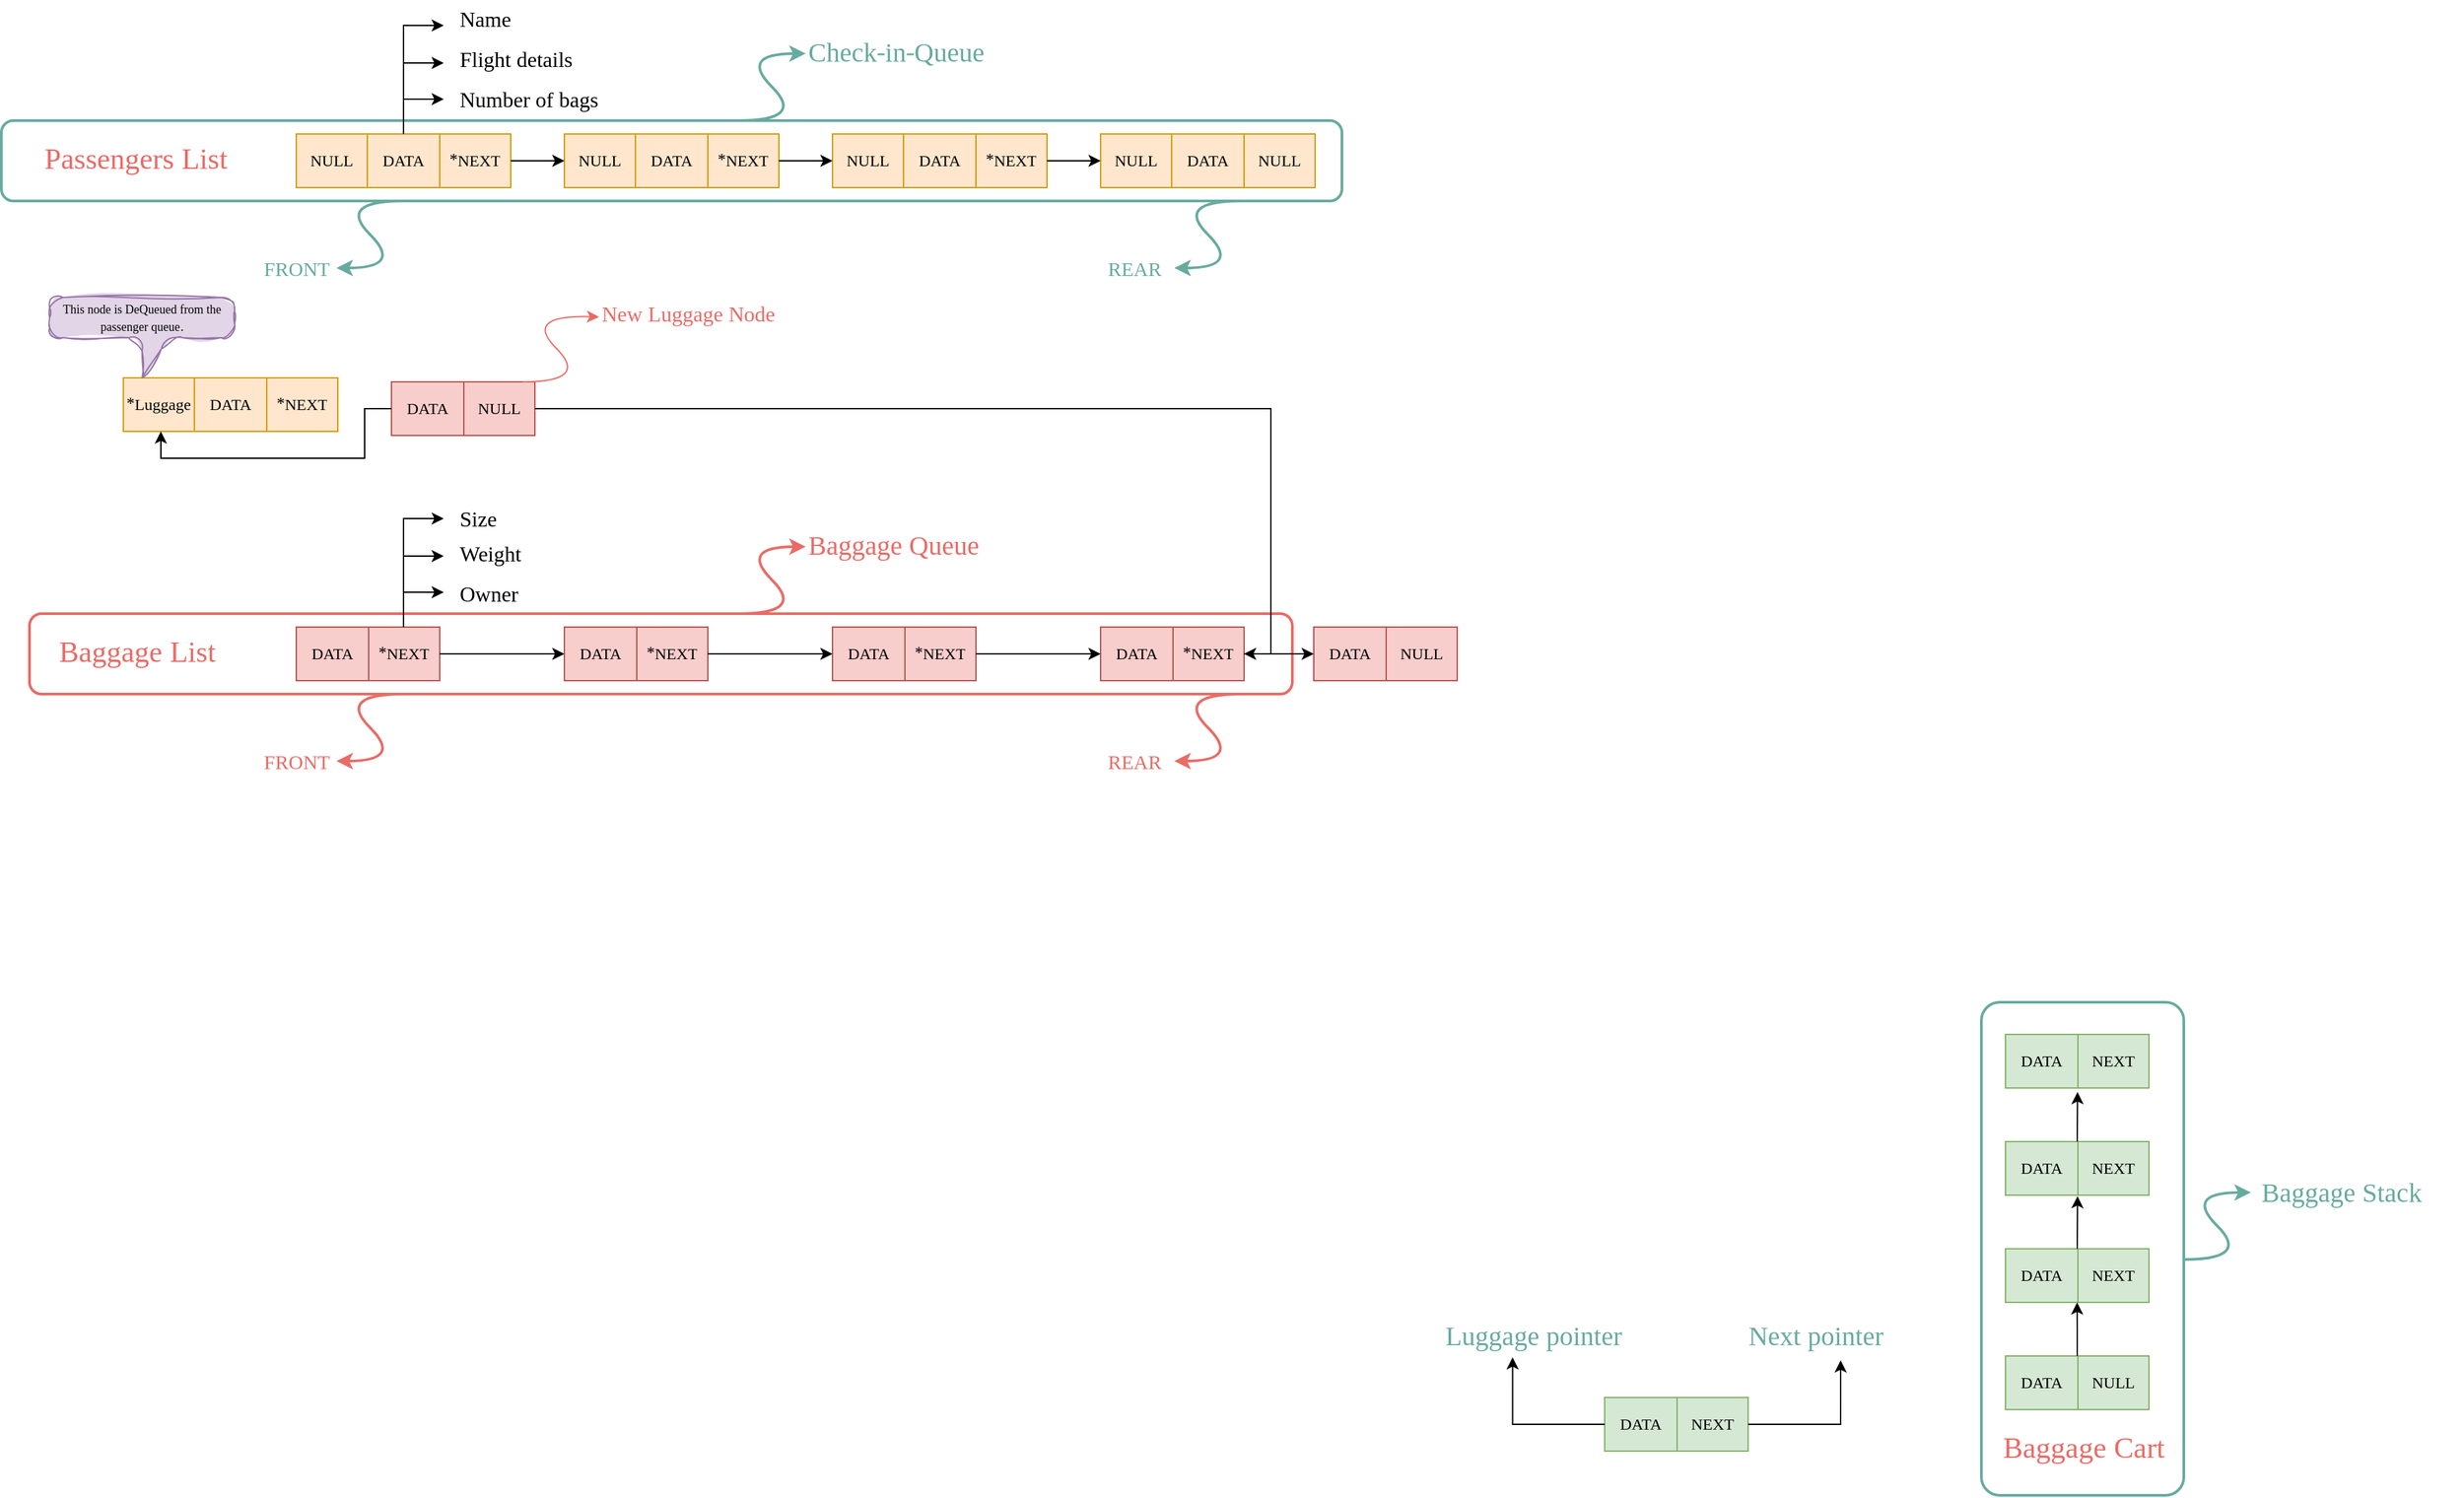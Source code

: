 <mxfile version="24.5.1" type="device" pages="2">
  <diagram name="Page-1" id="PPX7QppvXicN2X3jxnFm">
    <mxGraphModel dx="1687" dy="1040" grid="0" gridSize="10" guides="1" tooltips="1" connect="1" arrows="1" fold="1" page="1" pageScale="1" pageWidth="1920" pageHeight="1200" math="0" shadow="0">
      <root>
        <mxCell id="0" />
        <mxCell id="1" parent="0" />
        <mxCell id="4uYOrzkODTTvTiDh_vcF-89" value="" style="rounded=1;whiteSpace=wrap;html=1;strokeColor=#67AB9F;strokeWidth=2;align=center;verticalAlign=middle;fontFamily=Helvetica;fontSize=12;fontColor=default;fillColor=none;arcSize=9;" parent="1" vertex="1">
          <mxGeometry x="1537" y="808" width="151" height="368" as="geometry" />
        </mxCell>
        <mxCell id="4uYOrzkODTTvTiDh_vcF-72" value="" style="rounded=1;whiteSpace=wrap;html=1;fillColor=none;strokeColor=#67AB9F;strokeWidth=2;" parent="1" vertex="1">
          <mxGeometry x="60" y="150" width="1000" height="60" as="geometry" />
        </mxCell>
        <mxCell id="4uYOrzkODTTvTiDh_vcF-7" value="" style="shape=table;startSize=0;container=1;collapsible=0;childLayout=tableLayout;fillColor=#ffe6cc;strokeColor=#d79b00;" parent="1" vertex="1">
          <mxGeometry x="280" y="160" width="160" height="40" as="geometry" />
        </mxCell>
        <mxCell id="4uYOrzkODTTvTiDh_vcF-8" value="" style="shape=tableRow;horizontal=0;startSize=0;swimlaneHead=0;swimlaneBody=0;strokeColor=inherit;top=0;left=0;bottom=0;right=0;collapsible=0;dropTarget=0;fillColor=none;points=[[0,0.5],[1,0.5]];portConstraint=eastwest;" parent="4uYOrzkODTTvTiDh_vcF-7" vertex="1">
          <mxGeometry width="160" height="40" as="geometry" />
        </mxCell>
        <mxCell id="4uYOrzkODTTvTiDh_vcF-9" value="&lt;font face=&quot;Noto Serif Bengali&quot;&gt;NULL&lt;/font&gt;" style="shape=partialRectangle;html=1;whiteSpace=wrap;connectable=0;strokeColor=inherit;overflow=hidden;fillColor=none;top=0;left=0;bottom=0;right=0;pointerEvents=1;" parent="4uYOrzkODTTvTiDh_vcF-8" vertex="1">
          <mxGeometry width="53" height="40" as="geometry">
            <mxRectangle width="53" height="40" as="alternateBounds" />
          </mxGeometry>
        </mxCell>
        <mxCell id="4uYOrzkODTTvTiDh_vcF-10" value="&lt;font face=&quot;Noto Serif Bengali&quot;&gt;DATA&lt;/font&gt;" style="shape=partialRectangle;html=1;whiteSpace=wrap;connectable=0;strokeColor=inherit;overflow=hidden;fillColor=none;top=0;left=0;bottom=0;right=0;pointerEvents=1;" parent="4uYOrzkODTTvTiDh_vcF-8" vertex="1">
          <mxGeometry x="53" width="54" height="40" as="geometry">
            <mxRectangle width="54" height="40" as="alternateBounds" />
          </mxGeometry>
        </mxCell>
        <mxCell id="4uYOrzkODTTvTiDh_vcF-11" value="&lt;font data-font-src=&quot;https://fonts.googleapis.com/css?family=Noto+Serif+Bengali&quot; face=&quot;Noto Serif Bengali&quot;&gt;*NEXT&lt;/font&gt;" style="shape=partialRectangle;html=1;whiteSpace=wrap;connectable=0;strokeColor=inherit;overflow=hidden;fillColor=none;top=0;left=0;bottom=0;right=0;pointerEvents=1;" parent="4uYOrzkODTTvTiDh_vcF-8" vertex="1">
          <mxGeometry x="107" width="53" height="40" as="geometry">
            <mxRectangle width="53" height="40" as="alternateBounds" />
          </mxGeometry>
        </mxCell>
        <mxCell id="4uYOrzkODTTvTiDh_vcF-12" value="Passengers List" style="text;html=1;align=center;verticalAlign=middle;resizable=0;points=[];autosize=1;strokeColor=none;fillColor=none;fontSize=22;fontFamily=Noto Serif Bengali;fontSource=https%3A%2F%2Ffonts.googleapis.com%2Fcss%3Ffamily%3DNoto%2BSerif%2BBengali;fontColor=#EA6B66;" parent="1" vertex="1">
          <mxGeometry x="70" y="160" width="180" height="40" as="geometry" />
        </mxCell>
        <mxCell id="4uYOrzkODTTvTiDh_vcF-15" value="" style="shape=table;startSize=0;container=1;collapsible=0;childLayout=tableLayout;fillColor=#ffe6cc;strokeColor=#d79b00;" parent="1" vertex="1">
          <mxGeometry x="480" y="160" width="160" height="40" as="geometry" />
        </mxCell>
        <mxCell id="4uYOrzkODTTvTiDh_vcF-16" value="" style="shape=tableRow;horizontal=0;startSize=0;swimlaneHead=0;swimlaneBody=0;strokeColor=inherit;top=0;left=0;bottom=0;right=0;collapsible=0;dropTarget=0;fillColor=none;points=[[0,0.5],[1,0.5]];portConstraint=eastwest;" parent="4uYOrzkODTTvTiDh_vcF-15" vertex="1">
          <mxGeometry width="160" height="40" as="geometry" />
        </mxCell>
        <mxCell id="4uYOrzkODTTvTiDh_vcF-17" value="&lt;span style=&quot;font-family: &amp;quot;Noto Serif Bengali&amp;quot;;&quot;&gt;NULL&lt;/span&gt;" style="shape=partialRectangle;html=1;whiteSpace=wrap;connectable=0;strokeColor=inherit;overflow=hidden;fillColor=none;top=0;left=0;bottom=0;right=0;pointerEvents=1;" parent="4uYOrzkODTTvTiDh_vcF-16" vertex="1">
          <mxGeometry width="53" height="40" as="geometry">
            <mxRectangle width="53" height="40" as="alternateBounds" />
          </mxGeometry>
        </mxCell>
        <mxCell id="4uYOrzkODTTvTiDh_vcF-18" value="&lt;span style=&quot;font-family: &amp;quot;Noto Serif Bengali&amp;quot;;&quot;&gt;DATA&lt;/span&gt;" style="shape=partialRectangle;html=1;whiteSpace=wrap;connectable=0;strokeColor=inherit;overflow=hidden;fillColor=none;top=0;left=0;bottom=0;right=0;pointerEvents=1;" parent="4uYOrzkODTTvTiDh_vcF-16" vertex="1">
          <mxGeometry x="53" width="54" height="40" as="geometry">
            <mxRectangle width="54" height="40" as="alternateBounds" />
          </mxGeometry>
        </mxCell>
        <mxCell id="4uYOrzkODTTvTiDh_vcF-19" value="&lt;span style=&quot;font-family: &amp;quot;Noto Serif Bengali&amp;quot;;&quot;&gt;*NEXT&lt;/span&gt;" style="shape=partialRectangle;html=1;whiteSpace=wrap;connectable=0;strokeColor=inherit;overflow=hidden;fillColor=none;top=0;left=0;bottom=0;right=0;pointerEvents=1;" parent="4uYOrzkODTTvTiDh_vcF-16" vertex="1">
          <mxGeometry x="107" width="53" height="40" as="geometry">
            <mxRectangle width="53" height="40" as="alternateBounds" />
          </mxGeometry>
        </mxCell>
        <mxCell id="4uYOrzkODTTvTiDh_vcF-20" value="" style="shape=table;startSize=0;container=1;collapsible=0;childLayout=tableLayout;fillColor=#ffe6cc;strokeColor=#d79b00;" parent="1" vertex="1">
          <mxGeometry x="880" y="160" width="160" height="40" as="geometry" />
        </mxCell>
        <mxCell id="4uYOrzkODTTvTiDh_vcF-21" value="" style="shape=tableRow;horizontal=0;startSize=0;swimlaneHead=0;swimlaneBody=0;strokeColor=inherit;top=0;left=0;bottom=0;right=0;collapsible=0;dropTarget=0;fillColor=none;points=[[0,0.5],[1,0.5]];portConstraint=eastwest;" parent="4uYOrzkODTTvTiDh_vcF-20" vertex="1">
          <mxGeometry width="160" height="40" as="geometry" />
        </mxCell>
        <mxCell id="4uYOrzkODTTvTiDh_vcF-22" value="&lt;span style=&quot;font-family: &amp;quot;Noto Serif Bengali&amp;quot;;&quot;&gt;NULL&lt;/span&gt;" style="shape=partialRectangle;html=1;whiteSpace=wrap;connectable=0;strokeColor=inherit;overflow=hidden;fillColor=none;top=0;left=0;bottom=0;right=0;pointerEvents=1;" parent="4uYOrzkODTTvTiDh_vcF-21" vertex="1">
          <mxGeometry width="53" height="40" as="geometry">
            <mxRectangle width="53" height="40" as="alternateBounds" />
          </mxGeometry>
        </mxCell>
        <mxCell id="4uYOrzkODTTvTiDh_vcF-23" value="&lt;span style=&quot;font-family: &amp;quot;Noto Serif Bengali&amp;quot;;&quot;&gt;DATA&lt;/span&gt;" style="shape=partialRectangle;html=1;whiteSpace=wrap;connectable=0;strokeColor=inherit;overflow=hidden;fillColor=none;top=0;left=0;bottom=0;right=0;pointerEvents=1;" parent="4uYOrzkODTTvTiDh_vcF-21" vertex="1">
          <mxGeometry x="53" width="54" height="40" as="geometry">
            <mxRectangle width="54" height="40" as="alternateBounds" />
          </mxGeometry>
        </mxCell>
        <mxCell id="4uYOrzkODTTvTiDh_vcF-24" value="&lt;span style=&quot;font-family: &amp;quot;Noto Serif Bengali&amp;quot;;&quot;&gt;NULL&lt;/span&gt;" style="shape=partialRectangle;html=1;whiteSpace=wrap;connectable=0;strokeColor=inherit;overflow=hidden;fillColor=none;top=0;left=0;bottom=0;right=0;pointerEvents=1;" parent="4uYOrzkODTTvTiDh_vcF-21" vertex="1">
          <mxGeometry x="107" width="53" height="40" as="geometry">
            <mxRectangle width="53" height="40" as="alternateBounds" />
          </mxGeometry>
        </mxCell>
        <mxCell id="4uYOrzkODTTvTiDh_vcF-25" value="" style="shape=table;startSize=0;container=1;collapsible=0;childLayout=tableLayout;fillColor=#ffe6cc;strokeColor=#d79b00;" parent="1" vertex="1">
          <mxGeometry x="680" y="160" width="160" height="40" as="geometry" />
        </mxCell>
        <mxCell id="4uYOrzkODTTvTiDh_vcF-26" value="" style="shape=tableRow;horizontal=0;startSize=0;swimlaneHead=0;swimlaneBody=0;strokeColor=inherit;top=0;left=0;bottom=0;right=0;collapsible=0;dropTarget=0;fillColor=none;points=[[0,0.5],[1,0.5]];portConstraint=eastwest;" parent="4uYOrzkODTTvTiDh_vcF-25" vertex="1">
          <mxGeometry width="160" height="40" as="geometry" />
        </mxCell>
        <mxCell id="4uYOrzkODTTvTiDh_vcF-27" value="&lt;span style=&quot;font-family: &amp;quot;Noto Serif Bengali&amp;quot;;&quot;&gt;NULL&lt;/span&gt;" style="shape=partialRectangle;html=1;whiteSpace=wrap;connectable=0;strokeColor=inherit;overflow=hidden;fillColor=none;top=0;left=0;bottom=0;right=0;pointerEvents=1;" parent="4uYOrzkODTTvTiDh_vcF-26" vertex="1">
          <mxGeometry width="53" height="40" as="geometry">
            <mxRectangle width="53" height="40" as="alternateBounds" />
          </mxGeometry>
        </mxCell>
        <mxCell id="4uYOrzkODTTvTiDh_vcF-28" value="&lt;span style=&quot;font-family: &amp;quot;Noto Serif Bengali&amp;quot;;&quot;&gt;DATA&lt;/span&gt;" style="shape=partialRectangle;html=1;whiteSpace=wrap;connectable=0;strokeColor=inherit;overflow=hidden;fillColor=none;top=0;left=0;bottom=0;right=0;pointerEvents=1;" parent="4uYOrzkODTTvTiDh_vcF-26" vertex="1">
          <mxGeometry x="53" width="54" height="40" as="geometry">
            <mxRectangle width="54" height="40" as="alternateBounds" />
          </mxGeometry>
        </mxCell>
        <mxCell id="4uYOrzkODTTvTiDh_vcF-29" value="&lt;span style=&quot;font-family: &amp;quot;Noto Serif Bengali&amp;quot;;&quot;&gt;*NEXT&lt;/span&gt;" style="shape=partialRectangle;html=1;whiteSpace=wrap;connectable=0;strokeColor=inherit;overflow=hidden;fillColor=none;top=0;left=0;bottom=0;right=0;pointerEvents=1;" parent="4uYOrzkODTTvTiDh_vcF-26" vertex="1">
          <mxGeometry x="107" width="53" height="40" as="geometry">
            <mxRectangle width="53" height="40" as="alternateBounds" />
          </mxGeometry>
        </mxCell>
        <mxCell id="4uYOrzkODTTvTiDh_vcF-30" value="&lt;font style=&quot;font-size: 16px;&quot;&gt;Name&lt;/font&gt;" style="text;html=1;align=left;verticalAlign=middle;resizable=0;points=[];autosize=1;strokeColor=none;fillColor=none;fontSize=16;fontFamily=Noto Serif Bengali;fontSource=https%3A%2F%2Ffonts.googleapis.com%2Fcss%3Ffamily%3DNoto%2BSerif%2BBengali;fontColor=#000000;fontStyle=0" parent="1" vertex="1">
          <mxGeometry x="400" y="60" width="70" height="30" as="geometry" />
        </mxCell>
        <mxCell id="4uYOrzkODTTvTiDh_vcF-31" value="&lt;font style=&quot;font-size: 16px;&quot;&gt;Flight details&lt;/font&gt;" style="text;html=1;align=left;verticalAlign=middle;resizable=0;points=[];autosize=1;strokeColor=none;fillColor=none;fontSize=16;fontFamily=Noto Serif Bengali;fontSource=https%3A%2F%2Ffonts.googleapis.com%2Fcss%3Ffamily%3DNoto%2BSerif%2BBengali;fontColor=#000000;fontStyle=0" parent="1" vertex="1">
          <mxGeometry x="400" y="90" width="120" height="30" as="geometry" />
        </mxCell>
        <mxCell id="4uYOrzkODTTvTiDh_vcF-32" value="&lt;span style=&quot;text-align: center;&quot;&gt;Number of bags&lt;/span&gt;" style="text;html=1;align=left;verticalAlign=middle;resizable=0;points=[];autosize=1;strokeColor=none;fillColor=none;fontSize=16;fontFamily=Noto Serif Bengali;fontSource=https%3A%2F%2Ffonts.googleapis.com%2Fcss%3Ffamily%3DNoto%2BSerif%2BBengali;fontColor=#000000;fontStyle=0" parent="1" vertex="1">
          <mxGeometry x="400" y="120" width="140" height="30" as="geometry" />
        </mxCell>
        <mxCell id="4uYOrzkODTTvTiDh_vcF-34" value="" style="endArrow=classic;html=1;rounded=0;" parent="1" edge="1">
          <mxGeometry width="50" height="50" relative="1" as="geometry">
            <mxPoint x="360" y="160" as="sourcePoint" />
            <mxPoint x="390" y="79" as="targetPoint" />
            <Array as="points">
              <mxPoint x="360" y="79" />
            </Array>
          </mxGeometry>
        </mxCell>
        <mxCell id="4uYOrzkODTTvTiDh_vcF-35" value="" style="endArrow=classic;html=1;rounded=0;" parent="1" edge="1">
          <mxGeometry width="50" height="50" relative="1" as="geometry">
            <mxPoint x="360" y="160" as="sourcePoint" />
            <mxPoint x="390" y="107" as="targetPoint" />
            <Array as="points">
              <mxPoint x="360" y="107" />
            </Array>
          </mxGeometry>
        </mxCell>
        <mxCell id="4uYOrzkODTTvTiDh_vcF-36" value="" style="endArrow=classic;html=1;rounded=0;" parent="1" edge="1">
          <mxGeometry width="50" height="50" relative="1" as="geometry">
            <mxPoint x="360" y="160" as="sourcePoint" />
            <mxPoint x="390" y="134" as="targetPoint" />
            <Array as="points">
              <mxPoint x="360" y="134" />
            </Array>
          </mxGeometry>
        </mxCell>
        <mxCell id="4uYOrzkODTTvTiDh_vcF-38" style="edgeStyle=orthogonalEdgeStyle;rounded=0;orthogonalLoop=1;jettySize=auto;html=1;exitX=1;exitY=0.5;exitDx=0;exitDy=0;" parent="1" source="4uYOrzkODTTvTiDh_vcF-8" target="4uYOrzkODTTvTiDh_vcF-16" edge="1">
          <mxGeometry relative="1" as="geometry" />
        </mxCell>
        <mxCell id="4uYOrzkODTTvTiDh_vcF-39" style="edgeStyle=orthogonalEdgeStyle;rounded=0;orthogonalLoop=1;jettySize=auto;html=1;exitX=1;exitY=0.5;exitDx=0;exitDy=0;entryX=0;entryY=0.5;entryDx=0;entryDy=0;" parent="1" source="4uYOrzkODTTvTiDh_vcF-16" target="4uYOrzkODTTvTiDh_vcF-26" edge="1">
          <mxGeometry relative="1" as="geometry" />
        </mxCell>
        <mxCell id="4uYOrzkODTTvTiDh_vcF-40" style="edgeStyle=orthogonalEdgeStyle;rounded=0;orthogonalLoop=1;jettySize=auto;html=1;exitX=1;exitY=0.5;exitDx=0;exitDy=0;entryX=0;entryY=0.5;entryDx=0;entryDy=0;" parent="1" source="4uYOrzkODTTvTiDh_vcF-26" target="4uYOrzkODTTvTiDh_vcF-21" edge="1">
          <mxGeometry relative="1" as="geometry" />
        </mxCell>
        <mxCell id="4uYOrzkODTTvTiDh_vcF-41" value="" style="shape=table;startSize=0;container=1;collapsible=0;childLayout=tableLayout;fillColor=#d5e8d4;strokeColor=#82b366;" parent="1" vertex="1">
          <mxGeometry x="1555" y="832" width="107" height="40" as="geometry" />
        </mxCell>
        <mxCell id="4uYOrzkODTTvTiDh_vcF-42" value="" style="shape=tableRow;horizontal=0;startSize=0;swimlaneHead=0;swimlaneBody=0;strokeColor=inherit;top=0;left=0;bottom=0;right=0;collapsible=0;dropTarget=0;fillColor=none;points=[[0,0.5],[1,0.5]];portConstraint=eastwest;" parent="4uYOrzkODTTvTiDh_vcF-41" vertex="1">
          <mxGeometry width="107" height="40" as="geometry" />
        </mxCell>
        <mxCell id="4uYOrzkODTTvTiDh_vcF-44" value="&lt;span style=&quot;font-family: &amp;quot;Noto Serif Bengali&amp;quot;;&quot;&gt;DATA&lt;/span&gt;" style="shape=partialRectangle;html=1;whiteSpace=wrap;connectable=0;strokeColor=inherit;overflow=hidden;fillColor=none;top=0;left=0;bottom=0;right=0;pointerEvents=1;" parent="4uYOrzkODTTvTiDh_vcF-42" vertex="1">
          <mxGeometry width="54" height="40" as="geometry">
            <mxRectangle width="54" height="40" as="alternateBounds" />
          </mxGeometry>
        </mxCell>
        <mxCell id="4uYOrzkODTTvTiDh_vcF-45" value="&lt;font data-font-src=&quot;https://fonts.googleapis.com/css?family=Noto+Serif+Bengali&quot; face=&quot;Noto Serif Bengali&quot;&gt;NEXT&lt;/font&gt;" style="shape=partialRectangle;html=1;whiteSpace=wrap;connectable=0;strokeColor=inherit;overflow=hidden;fillColor=none;top=0;left=0;bottom=0;right=0;pointerEvents=1;" parent="4uYOrzkODTTvTiDh_vcF-42" vertex="1">
          <mxGeometry x="54" width="53" height="40" as="geometry">
            <mxRectangle width="53" height="40" as="alternateBounds" />
          </mxGeometry>
        </mxCell>
        <mxCell id="4uYOrzkODTTvTiDh_vcF-46" value="&lt;font style=&quot;font-size: 22px;&quot;&gt;Baggage Cart&lt;/font&gt;" style="text;html=1;align=center;verticalAlign=middle;resizable=0;points=[];autosize=1;strokeColor=none;fillColor=none;fontSize=22;fontFamily=Noto Serif Bengali;fontSource=https%3A%2F%2Ffonts.googleapis.com%2Fcss%3Ffamily%3DNoto%2BSerif%2BBengali;fontColor=#EA6B66;" parent="1" vertex="1">
          <mxGeometry x="1536" y="1123" width="154" height="38" as="geometry" />
        </mxCell>
        <mxCell id="4uYOrzkODTTvTiDh_vcF-47" value="" style="shape=table;startSize=0;container=1;collapsible=0;childLayout=tableLayout;fillColor=#d5e8d4;strokeColor=#82b366;" parent="1" vertex="1">
          <mxGeometry x="1555" y="912" width="107" height="40" as="geometry" />
        </mxCell>
        <mxCell id="4uYOrzkODTTvTiDh_vcF-48" value="" style="shape=tableRow;horizontal=0;startSize=0;swimlaneHead=0;swimlaneBody=0;strokeColor=inherit;top=0;left=0;bottom=0;right=0;collapsible=0;dropTarget=0;fillColor=none;points=[[0,0.5],[1,0.5]];portConstraint=eastwest;" parent="4uYOrzkODTTvTiDh_vcF-47" vertex="1">
          <mxGeometry width="107" height="40" as="geometry" />
        </mxCell>
        <mxCell id="4uYOrzkODTTvTiDh_vcF-50" value="&lt;span style=&quot;font-family: &amp;quot;Noto Serif Bengali&amp;quot;;&quot;&gt;DATA&lt;/span&gt;" style="shape=partialRectangle;html=1;whiteSpace=wrap;connectable=0;strokeColor=inherit;overflow=hidden;fillColor=none;top=0;left=0;bottom=0;right=0;pointerEvents=1;" parent="4uYOrzkODTTvTiDh_vcF-48" vertex="1">
          <mxGeometry width="54" height="40" as="geometry">
            <mxRectangle width="54" height="40" as="alternateBounds" />
          </mxGeometry>
        </mxCell>
        <mxCell id="4uYOrzkODTTvTiDh_vcF-51" value="&lt;span style=&quot;font-family: &amp;quot;Noto Serif Bengali&amp;quot;;&quot;&gt;NEXT&lt;/span&gt;" style="shape=partialRectangle;html=1;whiteSpace=wrap;connectable=0;strokeColor=inherit;overflow=hidden;fillColor=none;top=0;left=0;bottom=0;right=0;pointerEvents=1;" parent="4uYOrzkODTTvTiDh_vcF-48" vertex="1">
          <mxGeometry x="54" width="53" height="40" as="geometry">
            <mxRectangle width="53" height="40" as="alternateBounds" />
          </mxGeometry>
        </mxCell>
        <mxCell id="4uYOrzkODTTvTiDh_vcF-52" value="" style="shape=table;startSize=0;container=1;collapsible=0;childLayout=tableLayout;fillColor=#d5e8d4;strokeColor=#82b366;" parent="1" vertex="1">
          <mxGeometry x="1555" y="1072" width="107" height="40" as="geometry" />
        </mxCell>
        <mxCell id="4uYOrzkODTTvTiDh_vcF-53" value="" style="shape=tableRow;horizontal=0;startSize=0;swimlaneHead=0;swimlaneBody=0;strokeColor=inherit;top=0;left=0;bottom=0;right=0;collapsible=0;dropTarget=0;fillColor=none;points=[[0,0.5],[1,0.5]];portConstraint=eastwest;" parent="4uYOrzkODTTvTiDh_vcF-52" vertex="1">
          <mxGeometry width="107" height="40" as="geometry" />
        </mxCell>
        <mxCell id="4uYOrzkODTTvTiDh_vcF-55" value="&lt;span style=&quot;font-family: &amp;quot;Noto Serif Bengali&amp;quot;;&quot;&gt;DATA&lt;/span&gt;" style="shape=partialRectangle;html=1;whiteSpace=wrap;connectable=0;strokeColor=inherit;overflow=hidden;fillColor=none;top=0;left=0;bottom=0;right=0;pointerEvents=1;" parent="4uYOrzkODTTvTiDh_vcF-53" vertex="1">
          <mxGeometry width="54" height="40" as="geometry">
            <mxRectangle width="54" height="40" as="alternateBounds" />
          </mxGeometry>
        </mxCell>
        <mxCell id="4uYOrzkODTTvTiDh_vcF-56" value="&lt;span style=&quot;font-family: &amp;quot;Noto Serif Bengali&amp;quot;;&quot;&gt;NULL&lt;/span&gt;" style="shape=partialRectangle;html=1;whiteSpace=wrap;connectable=0;strokeColor=inherit;overflow=hidden;fillColor=none;top=0;left=0;bottom=0;right=0;pointerEvents=1;" parent="4uYOrzkODTTvTiDh_vcF-53" vertex="1">
          <mxGeometry x="54" width="53" height="40" as="geometry">
            <mxRectangle width="53" height="40" as="alternateBounds" />
          </mxGeometry>
        </mxCell>
        <mxCell id="4uYOrzkODTTvTiDh_vcF-57" value="" style="shape=table;startSize=0;container=1;collapsible=0;childLayout=tableLayout;fillColor=#d5e8d4;strokeColor=#82b366;" parent="1" vertex="1">
          <mxGeometry x="1555" y="992" width="107" height="40" as="geometry" />
        </mxCell>
        <mxCell id="4uYOrzkODTTvTiDh_vcF-58" value="" style="shape=tableRow;horizontal=0;startSize=0;swimlaneHead=0;swimlaneBody=0;strokeColor=inherit;top=0;left=0;bottom=0;right=0;collapsible=0;dropTarget=0;fillColor=none;points=[[0,0.5],[1,0.5]];portConstraint=eastwest;" parent="4uYOrzkODTTvTiDh_vcF-57" vertex="1">
          <mxGeometry width="107" height="40" as="geometry" />
        </mxCell>
        <mxCell id="4uYOrzkODTTvTiDh_vcF-60" value="&lt;span style=&quot;font-family: &amp;quot;Noto Serif Bengali&amp;quot;;&quot;&gt;DATA&lt;/span&gt;" style="shape=partialRectangle;html=1;whiteSpace=wrap;connectable=0;strokeColor=inherit;overflow=hidden;fillColor=none;top=0;left=0;bottom=0;right=0;pointerEvents=1;" parent="4uYOrzkODTTvTiDh_vcF-58" vertex="1">
          <mxGeometry width="54" height="40" as="geometry">
            <mxRectangle width="54" height="40" as="alternateBounds" />
          </mxGeometry>
        </mxCell>
        <mxCell id="4uYOrzkODTTvTiDh_vcF-61" value="&lt;span style=&quot;font-family: &amp;quot;Noto Serif Bengali&amp;quot;;&quot;&gt;NEXT&lt;/span&gt;" style="shape=partialRectangle;html=1;whiteSpace=wrap;connectable=0;strokeColor=inherit;overflow=hidden;fillColor=none;top=0;left=0;bottom=0;right=0;pointerEvents=1;" parent="4uYOrzkODTTvTiDh_vcF-58" vertex="1">
          <mxGeometry x="54" width="53" height="40" as="geometry">
            <mxRectangle width="53" height="40" as="alternateBounds" />
          </mxGeometry>
        </mxCell>
        <mxCell id="4uYOrzkODTTvTiDh_vcF-73" value="" style="curved=1;endArrow=classic;html=1;rounded=0;strokeWidth=2;fillColor=#f8cecc;strokeColor=#67AB9F;" parent="1" edge="1">
          <mxGeometry width="50" height="50" relative="1" as="geometry">
            <mxPoint x="610" y="150" as="sourcePoint" />
            <mxPoint x="660" y="100" as="targetPoint" />
            <Array as="points">
              <mxPoint x="660" y="150" />
              <mxPoint x="610" y="100" />
            </Array>
          </mxGeometry>
        </mxCell>
        <mxCell id="4uYOrzkODTTvTiDh_vcF-75" value="&lt;font style=&quot;font-size: 20px;&quot;&gt;Check-in-Queue&lt;/font&gt;" style="text;html=1;align=left;verticalAlign=middle;resizable=0;points=[];autosize=1;strokeColor=none;fillColor=none;fontSize=20;fontFamily=Noto Serif Bengali;fontSource=https%3A%2F%2Ffonts.googleapis.com%2Fcss%3Ffamily%3DNoto%2BSerif%2BBengali;fontColor=#67AB9F;" parent="1" vertex="1">
          <mxGeometry x="660" y="81" width="169" height="36" as="geometry" />
        </mxCell>
        <mxCell id="4uYOrzkODTTvTiDh_vcF-76" value="" style="curved=1;endArrow=classic;html=1;rounded=0;strokeColor=#67AB9F;strokeWidth=2;align=center;verticalAlign=middle;fontFamily=Helvetica;fontSize=11;fontColor=default;labelBackgroundColor=default;fillColor=#f8cecc;" parent="1" edge="1">
          <mxGeometry width="50" height="50" relative="1" as="geometry">
            <mxPoint x="360" y="210.0" as="sourcePoint" />
            <mxPoint x="310" y="260.0" as="targetPoint" />
            <Array as="points">
              <mxPoint x="310" y="210.0" />
              <mxPoint x="360" y="260.0" />
            </Array>
          </mxGeometry>
        </mxCell>
        <mxCell id="4uYOrzkODTTvTiDh_vcF-77" value="&lt;font style=&quot;font-size: 15px;&quot;&gt;FRONT&lt;/font&gt;" style="text;html=1;align=center;verticalAlign=middle;resizable=0;points=[];autosize=1;strokeColor=none;fillColor=none;fontSize=15;fontFamily=Noto Serif Bengali;fontSource=https%3A%2F%2Ffonts.googleapis.com%2Fcss%3Ffamily%3DNoto%2BSerif%2BBengali;fontColor=#67AB9F;" parent="1" vertex="1">
          <mxGeometry x="245" y="246" width="70" height="30" as="geometry" />
        </mxCell>
        <mxCell id="4uYOrzkODTTvTiDh_vcF-78" value="" style="curved=1;endArrow=classic;html=1;rounded=0;strokeColor=#67AB9F;strokeWidth=2;align=center;verticalAlign=middle;fontFamily=Helvetica;fontSize=11;fontColor=default;labelBackgroundColor=default;fillColor=#f8cecc;" parent="1" edge="1">
          <mxGeometry width="50" height="50" relative="1" as="geometry">
            <mxPoint x="985" y="210.0" as="sourcePoint" />
            <mxPoint x="935" y="260.0" as="targetPoint" />
            <Array as="points">
              <mxPoint x="935" y="210.0" />
              <mxPoint x="985" y="260.0" />
            </Array>
          </mxGeometry>
        </mxCell>
        <mxCell id="4uYOrzkODTTvTiDh_vcF-79" value="&lt;font style=&quot;font-size: 15px;&quot;&gt;REAR&lt;/font&gt;" style="text;html=1;align=center;verticalAlign=middle;resizable=0;points=[];autosize=1;strokeColor=none;fillColor=none;fontSize=15;fontFamily=Noto Serif Bengali;fontSource=https%3A%2F%2Ffonts.googleapis.com%2Fcss%3Ffamily%3DNoto%2BSerif%2BBengali;fontColor=#67AB9F;" parent="1" vertex="1">
          <mxGeometry x="875" y="246" width="60" height="30" as="geometry" />
        </mxCell>
        <mxCell id="4uYOrzkODTTvTiDh_vcF-81" style="edgeStyle=orthogonalEdgeStyle;rounded=0;orthogonalLoop=1;jettySize=auto;html=1;exitX=0.5;exitY=0;exitDx=0;exitDy=0;entryX=0.499;entryY=1;entryDx=0;entryDy=0;entryPerimeter=0;" parent="1" source="4uYOrzkODTTvTiDh_vcF-52" target="4uYOrzkODTTvTiDh_vcF-58" edge="1">
          <mxGeometry relative="1" as="geometry" />
        </mxCell>
        <mxCell id="4uYOrzkODTTvTiDh_vcF-87" style="edgeStyle=orthogonalEdgeStyle;rounded=0;orthogonalLoop=1;jettySize=auto;html=1;exitX=0.5;exitY=0;exitDx=0;exitDy=0;entryX=0.502;entryY=1.075;entryDx=0;entryDy=0;entryPerimeter=0;" parent="1" source="4uYOrzkODTTvTiDh_vcF-47" target="4uYOrzkODTTvTiDh_vcF-42" edge="1">
          <mxGeometry relative="1" as="geometry" />
        </mxCell>
        <mxCell id="4uYOrzkODTTvTiDh_vcF-88" style="edgeStyle=orthogonalEdgeStyle;rounded=0;orthogonalLoop=1;jettySize=auto;html=1;exitX=0.5;exitY=0;exitDx=0;exitDy=0;entryX=0.502;entryY=1.018;entryDx=0;entryDy=0;entryPerimeter=0;" parent="1" source="4uYOrzkODTTvTiDh_vcF-57" target="4uYOrzkODTTvTiDh_vcF-48" edge="1">
          <mxGeometry relative="1" as="geometry" />
        </mxCell>
        <mxCell id="4uYOrzkODTTvTiDh_vcF-90" value="" style="curved=1;endArrow=classic;html=1;rounded=0;strokeColor=#67AB9F;strokeWidth=2;align=center;verticalAlign=middle;fontFamily=Helvetica;fontSize=11;fontColor=default;labelBackgroundColor=default;fillColor=#f8cecc;" parent="1" edge="1">
          <mxGeometry width="50" height="50" relative="1" as="geometry">
            <mxPoint x="1688" y="1000" as="sourcePoint" />
            <mxPoint x="1738" y="950" as="targetPoint" />
            <Array as="points">
              <mxPoint x="1738" y="1000" />
              <mxPoint x="1688" y="950" />
            </Array>
          </mxGeometry>
        </mxCell>
        <mxCell id="4uYOrzkODTTvTiDh_vcF-92" value="&lt;font style=&quot;font-size: 20px;&quot;&gt;Baggage Stack&lt;/font&gt;" style="text;html=1;align=left;verticalAlign=middle;resizable=0;points=[];autosize=1;strokeColor=none;fillColor=none;fontSize=20;fontFamily=Noto Serif Bengali;fontSource=https%3A%2F%2Ffonts.googleapis.com%2Fcss%3Ffamily%3DNoto%2BSerif%2BBengali;fontColor=#67AB9F;" parent="1" vertex="1">
          <mxGeometry x="1744" y="932" width="152" height="36" as="geometry" />
        </mxCell>
        <mxCell id="6l25WZC5jpUMUkjfm_VL-1" value="" style="rounded=1;whiteSpace=wrap;html=1;fillColor=none;strokeColor=#EA6B66;strokeWidth=2;" parent="1" vertex="1">
          <mxGeometry x="81" y="518" width="942" height="60" as="geometry" />
        </mxCell>
        <mxCell id="6l25WZC5jpUMUkjfm_VL-2" value="" style="shape=table;startSize=0;container=1;collapsible=0;childLayout=tableLayout;fillColor=#f8cecc;strokeColor=#b85450;" parent="1" vertex="1">
          <mxGeometry x="280" y="528" width="107" height="40" as="geometry" />
        </mxCell>
        <mxCell id="6l25WZC5jpUMUkjfm_VL-3" value="" style="shape=tableRow;horizontal=0;startSize=0;swimlaneHead=0;swimlaneBody=0;strokeColor=inherit;top=0;left=0;bottom=0;right=0;collapsible=0;dropTarget=0;fillColor=none;points=[[0,0.5],[1,0.5]];portConstraint=eastwest;" parent="6l25WZC5jpUMUkjfm_VL-2" vertex="1">
          <mxGeometry width="107" height="40" as="geometry" />
        </mxCell>
        <mxCell id="6l25WZC5jpUMUkjfm_VL-5" value="&lt;font face=&quot;Noto Serif Bengali&quot;&gt;DATA&lt;/font&gt;" style="shape=partialRectangle;html=1;whiteSpace=wrap;connectable=0;strokeColor=inherit;overflow=hidden;fillColor=none;top=0;left=0;bottom=0;right=0;pointerEvents=1;" parent="6l25WZC5jpUMUkjfm_VL-3" vertex="1">
          <mxGeometry width="54" height="40" as="geometry">
            <mxRectangle width="54" height="40" as="alternateBounds" />
          </mxGeometry>
        </mxCell>
        <mxCell id="6l25WZC5jpUMUkjfm_VL-6" value="&lt;font data-font-src=&quot;https://fonts.googleapis.com/css?family=Noto+Serif+Bengali&quot; face=&quot;Noto Serif Bengali&quot;&gt;*NEXT&lt;/font&gt;" style="shape=partialRectangle;html=1;whiteSpace=wrap;connectable=0;strokeColor=inherit;overflow=hidden;fillColor=none;top=0;left=0;bottom=0;right=0;pointerEvents=1;" parent="6l25WZC5jpUMUkjfm_VL-3" vertex="1">
          <mxGeometry x="54" width="53" height="40" as="geometry">
            <mxRectangle width="53" height="40" as="alternateBounds" />
          </mxGeometry>
        </mxCell>
        <mxCell id="6l25WZC5jpUMUkjfm_VL-7" value="Baggage List" style="text;html=1;align=center;verticalAlign=middle;resizable=0;points=[];autosize=1;strokeColor=none;fillColor=none;fontSize=22;fontFamily=Noto Serif Bengali;fontSource=https%3A%2F%2Ffonts.googleapis.com%2Fcss%3Ffamily%3DNoto%2BSerif%2BBengali;fontColor=#EA6B66;" parent="1" vertex="1">
          <mxGeometry x="86" y="529" width="149" height="38" as="geometry" />
        </mxCell>
        <mxCell id="6l25WZC5jpUMUkjfm_VL-8" value="" style="shape=table;startSize=0;container=1;collapsible=0;childLayout=tableLayout;fillColor=#f8cecc;strokeColor=#b85450;" parent="1" vertex="1">
          <mxGeometry x="480" y="528" width="107" height="40" as="geometry" />
        </mxCell>
        <mxCell id="6l25WZC5jpUMUkjfm_VL-9" value="" style="shape=tableRow;horizontal=0;startSize=0;swimlaneHead=0;swimlaneBody=0;strokeColor=inherit;top=0;left=0;bottom=0;right=0;collapsible=0;dropTarget=0;fillColor=none;points=[[0,0.5],[1,0.5]];portConstraint=eastwest;" parent="6l25WZC5jpUMUkjfm_VL-8" vertex="1">
          <mxGeometry width="107" height="40" as="geometry" />
        </mxCell>
        <mxCell id="6l25WZC5jpUMUkjfm_VL-11" value="&lt;span style=&quot;font-family: &amp;quot;Noto Serif Bengali&amp;quot;;&quot;&gt;DATA&lt;/span&gt;" style="shape=partialRectangle;html=1;whiteSpace=wrap;connectable=0;strokeColor=inherit;overflow=hidden;fillColor=none;top=0;left=0;bottom=0;right=0;pointerEvents=1;" parent="6l25WZC5jpUMUkjfm_VL-9" vertex="1">
          <mxGeometry width="54" height="40" as="geometry">
            <mxRectangle width="54" height="40" as="alternateBounds" />
          </mxGeometry>
        </mxCell>
        <mxCell id="6l25WZC5jpUMUkjfm_VL-12" value="&lt;span style=&quot;font-family: &amp;quot;Noto Serif Bengali&amp;quot;;&quot;&gt;*NEXT&lt;/span&gt;" style="shape=partialRectangle;html=1;whiteSpace=wrap;connectable=0;strokeColor=inherit;overflow=hidden;fillColor=none;top=0;left=0;bottom=0;right=0;pointerEvents=1;" parent="6l25WZC5jpUMUkjfm_VL-9" vertex="1">
          <mxGeometry x="54" width="53" height="40" as="geometry">
            <mxRectangle width="53" height="40" as="alternateBounds" />
          </mxGeometry>
        </mxCell>
        <mxCell id="6l25WZC5jpUMUkjfm_VL-13" value="" style="shape=table;startSize=0;container=1;collapsible=0;childLayout=tableLayout;fillColor=#f8cecc;strokeColor=#b85450;" parent="1" vertex="1">
          <mxGeometry x="880" y="528" width="107" height="40" as="geometry" />
        </mxCell>
        <mxCell id="6l25WZC5jpUMUkjfm_VL-14" value="" style="shape=tableRow;horizontal=0;startSize=0;swimlaneHead=0;swimlaneBody=0;strokeColor=inherit;top=0;left=0;bottom=0;right=0;collapsible=0;dropTarget=0;fillColor=none;points=[[0,0.5],[1,0.5]];portConstraint=eastwest;" parent="6l25WZC5jpUMUkjfm_VL-13" vertex="1">
          <mxGeometry width="107" height="40" as="geometry" />
        </mxCell>
        <mxCell id="6l25WZC5jpUMUkjfm_VL-16" value="&lt;span style=&quot;font-family: &amp;quot;Noto Serif Bengali&amp;quot;;&quot;&gt;DATA&lt;/span&gt;" style="shape=partialRectangle;html=1;whiteSpace=wrap;connectable=0;strokeColor=inherit;overflow=hidden;fillColor=none;top=0;left=0;bottom=0;right=0;pointerEvents=1;" parent="6l25WZC5jpUMUkjfm_VL-14" vertex="1">
          <mxGeometry width="54" height="40" as="geometry">
            <mxRectangle width="54" height="40" as="alternateBounds" />
          </mxGeometry>
        </mxCell>
        <mxCell id="6l25WZC5jpUMUkjfm_VL-17" value="&lt;span style=&quot;font-family: &amp;quot;Noto Serif Bengali&amp;quot;;&quot;&gt;*NEXT&lt;/span&gt;" style="shape=partialRectangle;html=1;whiteSpace=wrap;connectable=0;strokeColor=inherit;overflow=hidden;fillColor=none;top=0;left=0;bottom=0;right=0;pointerEvents=1;" parent="6l25WZC5jpUMUkjfm_VL-14" vertex="1">
          <mxGeometry x="54" width="53" height="40" as="geometry">
            <mxRectangle width="53" height="40" as="alternateBounds" />
          </mxGeometry>
        </mxCell>
        <mxCell id="6l25WZC5jpUMUkjfm_VL-18" value="" style="shape=table;startSize=0;container=1;collapsible=0;childLayout=tableLayout;fillColor=#f8cecc;strokeColor=#b85450;" parent="1" vertex="1">
          <mxGeometry x="680" y="528" width="107" height="40" as="geometry" />
        </mxCell>
        <mxCell id="6l25WZC5jpUMUkjfm_VL-19" value="" style="shape=tableRow;horizontal=0;startSize=0;swimlaneHead=0;swimlaneBody=0;strokeColor=inherit;top=0;left=0;bottom=0;right=0;collapsible=0;dropTarget=0;fillColor=none;points=[[0,0.5],[1,0.5]];portConstraint=eastwest;" parent="6l25WZC5jpUMUkjfm_VL-18" vertex="1">
          <mxGeometry width="107" height="40" as="geometry" />
        </mxCell>
        <mxCell id="6l25WZC5jpUMUkjfm_VL-21" value="&lt;span style=&quot;font-family: &amp;quot;Noto Serif Bengali&amp;quot;;&quot;&gt;DATA&lt;/span&gt;" style="shape=partialRectangle;html=1;whiteSpace=wrap;connectable=0;strokeColor=inherit;overflow=hidden;fillColor=none;top=0;left=0;bottom=0;right=0;pointerEvents=1;" parent="6l25WZC5jpUMUkjfm_VL-19" vertex="1">
          <mxGeometry width="54" height="40" as="geometry">
            <mxRectangle width="54" height="40" as="alternateBounds" />
          </mxGeometry>
        </mxCell>
        <mxCell id="6l25WZC5jpUMUkjfm_VL-22" value="&lt;span style=&quot;font-family: &amp;quot;Noto Serif Bengali&amp;quot;;&quot;&gt;*NEXT&lt;/span&gt;" style="shape=partialRectangle;html=1;whiteSpace=wrap;connectable=0;strokeColor=inherit;overflow=hidden;fillColor=none;top=0;left=0;bottom=0;right=0;pointerEvents=1;" parent="6l25WZC5jpUMUkjfm_VL-19" vertex="1">
          <mxGeometry x="54" width="53" height="40" as="geometry">
            <mxRectangle width="53" height="40" as="alternateBounds" />
          </mxGeometry>
        </mxCell>
        <mxCell id="6l25WZC5jpUMUkjfm_VL-23" value="&lt;font style=&quot;font-size: 16px;&quot;&gt;Size&lt;/font&gt;" style="text;html=1;align=left;verticalAlign=middle;resizable=0;points=[];autosize=1;strokeColor=none;fillColor=none;fontSize=16;fontFamily=Noto Serif Bengali;fontSource=https%3A%2F%2Ffonts.googleapis.com%2Fcss%3Ffamily%3DNoto%2BSerif%2BBengali;fontColor=#000000;fontStyle=0" parent="1" vertex="1">
          <mxGeometry x="400" y="432" width="49" height="31" as="geometry" />
        </mxCell>
        <mxCell id="6l25WZC5jpUMUkjfm_VL-24" value="&lt;font style=&quot;font-size: 16px;&quot;&gt;Weight&lt;/font&gt;" style="text;html=1;align=left;verticalAlign=middle;resizable=0;points=[];autosize=1;strokeColor=none;fillColor=none;fontSize=16;fontFamily=Noto Serif Bengali;fontSource=https%3A%2F%2Ffonts.googleapis.com%2Fcss%3Ffamily%3DNoto%2BSerif%2BBengali;fontColor=#000000;fontStyle=0" parent="1" vertex="1">
          <mxGeometry x="400" y="458" width="72" height="31" as="geometry" />
        </mxCell>
        <mxCell id="6l25WZC5jpUMUkjfm_VL-25" value="&lt;span style=&quot;text-align: center;&quot;&gt;Owner&lt;/span&gt;" style="text;html=1;align=left;verticalAlign=middle;resizable=0;points=[];autosize=1;strokeColor=none;fillColor=none;fontSize=16;fontFamily=Noto Serif Bengali;fontSource=https%3A%2F%2Ffonts.googleapis.com%2Fcss%3Ffamily%3DNoto%2BSerif%2BBengali;fontColor=#000000;fontStyle=0" parent="1" vertex="1">
          <mxGeometry x="400" y="488" width="70" height="31" as="geometry" />
        </mxCell>
        <mxCell id="6l25WZC5jpUMUkjfm_VL-26" value="" style="endArrow=classic;html=1;rounded=0;" parent="1" edge="1">
          <mxGeometry width="50" height="50" relative="1" as="geometry">
            <mxPoint x="360" y="528" as="sourcePoint" />
            <mxPoint x="390" y="447" as="targetPoint" />
            <Array as="points">
              <mxPoint x="360" y="447" />
            </Array>
          </mxGeometry>
        </mxCell>
        <mxCell id="6l25WZC5jpUMUkjfm_VL-27" value="" style="endArrow=classic;html=1;rounded=0;" parent="1" edge="1">
          <mxGeometry width="50" height="50" relative="1" as="geometry">
            <mxPoint x="360" y="528" as="sourcePoint" />
            <mxPoint x="390" y="475" as="targetPoint" />
            <Array as="points">
              <mxPoint x="360" y="475" />
            </Array>
          </mxGeometry>
        </mxCell>
        <mxCell id="6l25WZC5jpUMUkjfm_VL-28" value="" style="endArrow=classic;html=1;rounded=0;" parent="1" edge="1">
          <mxGeometry width="50" height="50" relative="1" as="geometry">
            <mxPoint x="360" y="528" as="sourcePoint" />
            <mxPoint x="390" y="502" as="targetPoint" />
            <Array as="points">
              <mxPoint x="360" y="502" />
            </Array>
          </mxGeometry>
        </mxCell>
        <mxCell id="6l25WZC5jpUMUkjfm_VL-29" style="edgeStyle=orthogonalEdgeStyle;rounded=0;orthogonalLoop=1;jettySize=auto;html=1;exitX=1;exitY=0.5;exitDx=0;exitDy=0;" parent="1" source="6l25WZC5jpUMUkjfm_VL-3" target="6l25WZC5jpUMUkjfm_VL-9" edge="1">
          <mxGeometry relative="1" as="geometry" />
        </mxCell>
        <mxCell id="6l25WZC5jpUMUkjfm_VL-30" style="edgeStyle=orthogonalEdgeStyle;rounded=0;orthogonalLoop=1;jettySize=auto;html=1;exitX=1;exitY=0.5;exitDx=0;exitDy=0;entryX=0;entryY=0.5;entryDx=0;entryDy=0;" parent="1" source="6l25WZC5jpUMUkjfm_VL-9" target="6l25WZC5jpUMUkjfm_VL-19" edge="1">
          <mxGeometry relative="1" as="geometry" />
        </mxCell>
        <mxCell id="6l25WZC5jpUMUkjfm_VL-31" style="edgeStyle=orthogonalEdgeStyle;rounded=0;orthogonalLoop=1;jettySize=auto;html=1;exitX=1;exitY=0.5;exitDx=0;exitDy=0;entryX=0;entryY=0.5;entryDx=0;entryDy=0;" parent="1" source="6l25WZC5jpUMUkjfm_VL-19" target="6l25WZC5jpUMUkjfm_VL-14" edge="1">
          <mxGeometry relative="1" as="geometry" />
        </mxCell>
        <mxCell id="6l25WZC5jpUMUkjfm_VL-32" value="" style="curved=1;endArrow=classic;html=1;rounded=0;strokeWidth=2;fillColor=#f8cecc;strokeColor=#EA6B66;align=center;verticalAlign=middle;fontFamily=Helvetica;fontSize=11;fontColor=default;labelBackgroundColor=default;" parent="1" edge="1">
          <mxGeometry width="50" height="50" relative="1" as="geometry">
            <mxPoint x="610" y="518" as="sourcePoint" />
            <mxPoint x="660" y="468" as="targetPoint" />
            <Array as="points">
              <mxPoint x="660" y="518" />
              <mxPoint x="610" y="468" />
            </Array>
          </mxGeometry>
        </mxCell>
        <mxCell id="6l25WZC5jpUMUkjfm_VL-33" value="&lt;font style=&quot;font-size: 20px;&quot;&gt;Baggage Queue&lt;/font&gt;" style="text;html=1;align=left;verticalAlign=middle;resizable=0;points=[];autosize=1;strokeColor=none;fillColor=none;fontSize=15;fontFamily=Noto Serif Bengali;fontSource=https%3A%2F%2Ffonts.googleapis.com%2Fcss%3Ffamily%3DNoto%2BSerif%2BBengali;fontColor=#EA6B66;" parent="1" vertex="1">
          <mxGeometry x="660" y="449" width="163" height="36" as="geometry" />
        </mxCell>
        <mxCell id="6l25WZC5jpUMUkjfm_VL-34" value="" style="curved=1;endArrow=classic;html=1;rounded=0;strokeColor=#EA6B66;strokeWidth=2;align=center;verticalAlign=middle;fontFamily=Helvetica;fontSize=11;fontColor=default;labelBackgroundColor=default;fillColor=#f8cecc;" parent="1" edge="1">
          <mxGeometry width="50" height="50" relative="1" as="geometry">
            <mxPoint x="360" y="578.0" as="sourcePoint" />
            <mxPoint x="310" y="628.0" as="targetPoint" />
            <Array as="points">
              <mxPoint x="310" y="578.0" />
              <mxPoint x="360" y="628.0" />
            </Array>
          </mxGeometry>
        </mxCell>
        <mxCell id="6l25WZC5jpUMUkjfm_VL-35" value="&lt;font style=&quot;font-size: 15px;&quot;&gt;FRONT&lt;/font&gt;" style="text;html=1;align=center;verticalAlign=middle;resizable=0;points=[];autosize=1;strokeColor=none;fillColor=none;fontSize=15;fontFamily=Noto Serif Bengali;fontSource=https%3A%2F%2Ffonts.googleapis.com%2Fcss%3Ffamily%3DNoto%2BSerif%2BBengali;fontColor=#EA6B66;" parent="1" vertex="1">
          <mxGeometry x="245" y="614" width="70" height="30" as="geometry" />
        </mxCell>
        <mxCell id="6l25WZC5jpUMUkjfm_VL-36" value="" style="curved=1;endArrow=classic;html=1;rounded=0;strokeColor=#EA6B66;strokeWidth=2;align=center;verticalAlign=middle;fontFamily=Helvetica;fontSize=11;fontColor=default;labelBackgroundColor=default;fillColor=#f8cecc;" parent="1" edge="1">
          <mxGeometry width="50" height="50" relative="1" as="geometry">
            <mxPoint x="985" y="578.0" as="sourcePoint" />
            <mxPoint x="935" y="628.0" as="targetPoint" />
            <Array as="points">
              <mxPoint x="935" y="578.0" />
              <mxPoint x="985" y="628.0" />
            </Array>
          </mxGeometry>
        </mxCell>
        <mxCell id="6l25WZC5jpUMUkjfm_VL-37" value="&lt;font style=&quot;font-size: 15px;&quot;&gt;REAR&lt;/font&gt;" style="text;html=1;align=center;verticalAlign=middle;resizable=0;points=[];autosize=1;strokeColor=none;fillColor=none;fontSize=15;fontFamily=Noto Serif Bengali;fontSource=https%3A%2F%2Ffonts.googleapis.com%2Fcss%3Ffamily%3DNoto%2BSerif%2BBengali;fontColor=#EA6B66;" parent="1" vertex="1">
          <mxGeometry x="875" y="614" width="60" height="30" as="geometry" />
        </mxCell>
        <mxCell id="bVqiyBiTSUjuFusId0XB-1" value="" style="shape=table;startSize=0;container=1;collapsible=0;childLayout=tableLayout;fillColor=#ffe6cc;strokeColor=#d79b00;" parent="1" vertex="1">
          <mxGeometry x="151" y="342" width="160" height="40" as="geometry" />
        </mxCell>
        <mxCell id="bVqiyBiTSUjuFusId0XB-2" value="" style="shape=tableRow;horizontal=0;startSize=0;swimlaneHead=0;swimlaneBody=0;strokeColor=inherit;top=0;left=0;bottom=0;right=0;collapsible=0;dropTarget=0;fillColor=none;points=[[0,0.5],[1,0.5]];portConstraint=eastwest;" parent="bVqiyBiTSUjuFusId0XB-1" vertex="1">
          <mxGeometry width="160" height="40" as="geometry" />
        </mxCell>
        <mxCell id="bVqiyBiTSUjuFusId0XB-3" value="&lt;font face=&quot;Noto Serif Bengali&quot;&gt;*Luggage&lt;/font&gt;" style="shape=partialRectangle;html=1;whiteSpace=wrap;connectable=0;strokeColor=inherit;overflow=hidden;fillColor=none;top=0;left=0;bottom=0;right=0;pointerEvents=1;" parent="bVqiyBiTSUjuFusId0XB-2" vertex="1">
          <mxGeometry width="53" height="40" as="geometry">
            <mxRectangle width="53" height="40" as="alternateBounds" />
          </mxGeometry>
        </mxCell>
        <mxCell id="bVqiyBiTSUjuFusId0XB-4" value="&lt;font face=&quot;Noto Serif Bengali&quot;&gt;DATA&lt;/font&gt;" style="shape=partialRectangle;html=1;whiteSpace=wrap;connectable=0;strokeColor=inherit;overflow=hidden;fillColor=none;top=0;left=0;bottom=0;right=0;pointerEvents=1;" parent="bVqiyBiTSUjuFusId0XB-2" vertex="1">
          <mxGeometry x="53" width="54" height="40" as="geometry">
            <mxRectangle width="54" height="40" as="alternateBounds" />
          </mxGeometry>
        </mxCell>
        <mxCell id="bVqiyBiTSUjuFusId0XB-5" value="&lt;font data-font-src=&quot;https://fonts.googleapis.com/css?family=Noto+Serif+Bengali&quot; face=&quot;Noto Serif Bengali&quot;&gt;*NEXT&lt;/font&gt;" style="shape=partialRectangle;html=1;whiteSpace=wrap;connectable=0;strokeColor=inherit;overflow=hidden;fillColor=none;top=0;left=0;bottom=0;right=0;pointerEvents=1;" parent="bVqiyBiTSUjuFusId0XB-2" vertex="1">
          <mxGeometry x="107" width="53" height="40" as="geometry">
            <mxRectangle width="53" height="40" as="alternateBounds" />
          </mxGeometry>
        </mxCell>
        <mxCell id="bVqiyBiTSUjuFusId0XB-6" value="" style="shape=table;startSize=0;container=1;collapsible=0;childLayout=tableLayout;fillColor=#f8cecc;strokeColor=#b85450;" parent="1" vertex="1">
          <mxGeometry x="351" y="345" width="107" height="40" as="geometry" />
        </mxCell>
        <mxCell id="bVqiyBiTSUjuFusId0XB-7" value="" style="shape=tableRow;horizontal=0;startSize=0;swimlaneHead=0;swimlaneBody=0;strokeColor=inherit;top=0;left=0;bottom=0;right=0;collapsible=0;dropTarget=0;fillColor=none;points=[[0,0.5],[1,0.5]];portConstraint=eastwest;" parent="bVqiyBiTSUjuFusId0XB-6" vertex="1">
          <mxGeometry width="107" height="40" as="geometry" />
        </mxCell>
        <mxCell id="bVqiyBiTSUjuFusId0XB-8" value="&lt;font face=&quot;Noto Serif Bengali&quot;&gt;DATA&lt;/font&gt;" style="shape=partialRectangle;html=1;whiteSpace=wrap;connectable=0;strokeColor=inherit;overflow=hidden;fillColor=none;top=0;left=0;bottom=0;right=0;pointerEvents=1;" parent="bVqiyBiTSUjuFusId0XB-7" vertex="1">
          <mxGeometry width="54" height="40" as="geometry">
            <mxRectangle width="54" height="40" as="alternateBounds" />
          </mxGeometry>
        </mxCell>
        <mxCell id="bVqiyBiTSUjuFusId0XB-9" value="&lt;font data-font-src=&quot;https://fonts.googleapis.com/css?family=Noto+Serif+Bengali&quot; face=&quot;Noto Serif Bengali&quot;&gt;NULL&lt;/font&gt;" style="shape=partialRectangle;html=1;whiteSpace=wrap;connectable=0;strokeColor=inherit;overflow=hidden;fillColor=none;top=0;left=0;bottom=0;right=0;pointerEvents=1;" parent="bVqiyBiTSUjuFusId0XB-7" vertex="1">
          <mxGeometry x="54" width="53" height="40" as="geometry">
            <mxRectangle width="53" height="40" as="alternateBounds" />
          </mxGeometry>
        </mxCell>
        <mxCell id="bVqiyBiTSUjuFusId0XB-11" style="edgeStyle=orthogonalEdgeStyle;rounded=0;orthogonalLoop=1;jettySize=auto;html=1;exitX=0;exitY=0.5;exitDx=0;exitDy=0;entryX=0.175;entryY=1;entryDx=0;entryDy=0;entryPerimeter=0;" parent="1" source="bVqiyBiTSUjuFusId0XB-7" target="bVqiyBiTSUjuFusId0XB-2" edge="1">
          <mxGeometry relative="1" as="geometry" />
        </mxCell>
        <mxCell id="bVqiyBiTSUjuFusId0XB-12" value="" style="curved=1;endArrow=classic;html=1;rounded=0;strokeWidth=1;fillColor=#f8cecc;strokeColor=#EA6B66;align=center;verticalAlign=middle;fontFamily=Helvetica;fontSize=11;fontColor=default;labelBackgroundColor=default;entryX=-0.001;entryY=0.565;entryDx=0;entryDy=0;entryPerimeter=0;" parent="1" target="bVqiyBiTSUjuFusId0XB-13" edge="1">
          <mxGeometry width="50" height="50" relative="1" as="geometry">
            <mxPoint x="449" y="345" as="sourcePoint" />
            <mxPoint x="499" y="295" as="targetPoint" />
            <Array as="points">
              <mxPoint x="499" y="345" />
              <mxPoint x="449" y="295" />
            </Array>
          </mxGeometry>
        </mxCell>
        <mxCell id="bVqiyBiTSUjuFusId0XB-13" value="&lt;font style=&quot;font-size: 16px;&quot;&gt;New Luggage Node&lt;/font&gt;" style="text;html=1;align=left;verticalAlign=middle;resizable=0;points=[];autosize=1;strokeColor=none;fillColor=none;fontSize=15;fontFamily=Noto Serif Bengali;fontSource=https%3A%2F%2Ffonts.googleapis.com%2Fcss%3Ffamily%3DNoto%2BSerif%2BBengali;fontColor=#EA6B66;" parent="1" vertex="1">
          <mxGeometry x="506" y="279" width="164" height="31" as="geometry" />
        </mxCell>
        <mxCell id="bVqiyBiTSUjuFusId0XB-14" style="edgeStyle=orthogonalEdgeStyle;rounded=0;orthogonalLoop=1;jettySize=auto;html=1;exitX=1;exitY=0.5;exitDx=0;exitDy=0;entryX=1;entryY=0.5;entryDx=0;entryDy=0;" parent="1" source="bVqiyBiTSUjuFusId0XB-7" target="6l25WZC5jpUMUkjfm_VL-14" edge="1">
          <mxGeometry relative="1" as="geometry" />
        </mxCell>
        <mxCell id="bVqiyBiTSUjuFusId0XB-15" value="&lt;p style=&quot;line-height: 93%;&quot;&gt;&lt;font data-font-src=&quot;https://fonts.googleapis.com/css?family=Noto+Serif+Bengali&quot; face=&quot;Noto Serif Bengali&quot; style=&quot;font-size: 9px;&quot;&gt;This node is DeQueued from the passenger queue.&lt;/font&gt;&lt;/p&gt;" style="shape=callout;whiteSpace=wrap;html=1;perimeter=calloutPerimeter;fillColor=#E1D5E7;strokeColor=#9673a6;sketch=1;curveFitting=1;jiggle=2;rounded=1;fillStyle=solid;" parent="1" vertex="1">
          <mxGeometry x="96" y="282" width="138" height="60" as="geometry" />
        </mxCell>
        <mxCell id="bVqiyBiTSUjuFusId0XB-16" value="" style="shape=table;startSize=0;container=1;collapsible=0;childLayout=tableLayout;fillColor=#f8cecc;strokeColor=#b85450;" parent="1" vertex="1">
          <mxGeometry x="1039" y="528" width="107" height="40" as="geometry" />
        </mxCell>
        <mxCell id="bVqiyBiTSUjuFusId0XB-17" value="" style="shape=tableRow;horizontal=0;startSize=0;swimlaneHead=0;swimlaneBody=0;strokeColor=inherit;top=0;left=0;bottom=0;right=0;collapsible=0;dropTarget=0;fillColor=none;points=[[0,0.5],[1,0.5]];portConstraint=eastwest;" parent="bVqiyBiTSUjuFusId0XB-16" vertex="1">
          <mxGeometry width="107" height="40" as="geometry" />
        </mxCell>
        <mxCell id="bVqiyBiTSUjuFusId0XB-18" value="&lt;span style=&quot;font-family: &amp;quot;Noto Serif Bengali&amp;quot;;&quot;&gt;DATA&lt;/span&gt;" style="shape=partialRectangle;html=1;whiteSpace=wrap;connectable=0;strokeColor=inherit;overflow=hidden;fillColor=none;top=0;left=0;bottom=0;right=0;pointerEvents=1;" parent="bVqiyBiTSUjuFusId0XB-17" vertex="1">
          <mxGeometry width="54" height="40" as="geometry">
            <mxRectangle width="54" height="40" as="alternateBounds" />
          </mxGeometry>
        </mxCell>
        <mxCell id="bVqiyBiTSUjuFusId0XB-19" value="&lt;span style=&quot;font-family: &amp;quot;Noto Serif Bengali&amp;quot;;&quot;&gt;NULL&lt;/span&gt;" style="shape=partialRectangle;html=1;whiteSpace=wrap;connectable=0;strokeColor=inherit;overflow=hidden;fillColor=none;top=0;left=0;bottom=0;right=0;pointerEvents=1;" parent="bVqiyBiTSUjuFusId0XB-17" vertex="1">
          <mxGeometry x="54" width="53" height="40" as="geometry">
            <mxRectangle width="53" height="40" as="alternateBounds" />
          </mxGeometry>
        </mxCell>
        <mxCell id="bVqiyBiTSUjuFusId0XB-20" style="edgeStyle=orthogonalEdgeStyle;rounded=0;orthogonalLoop=1;jettySize=auto;html=1;exitX=1;exitY=0.5;exitDx=0;exitDy=0;" parent="1" source="6l25WZC5jpUMUkjfm_VL-14" target="bVqiyBiTSUjuFusId0XB-17" edge="1">
          <mxGeometry relative="1" as="geometry" />
        </mxCell>
        <mxCell id="KUDmpAIXVxcFD3onEcnI-1" value="" style="shape=table;startSize=0;container=1;collapsible=0;childLayout=tableLayout;fillColor=#d5e8d4;strokeColor=#82b366;" vertex="1" parent="1">
          <mxGeometry x="1256" y="1103" width="107" height="40" as="geometry" />
        </mxCell>
        <mxCell id="KUDmpAIXVxcFD3onEcnI-2" value="" style="shape=tableRow;horizontal=0;startSize=0;swimlaneHead=0;swimlaneBody=0;strokeColor=inherit;top=0;left=0;bottom=0;right=0;collapsible=0;dropTarget=0;fillColor=none;points=[[0,0.5],[1,0.5]];portConstraint=eastwest;" vertex="1" parent="KUDmpAIXVxcFD3onEcnI-1">
          <mxGeometry width="107" height="40" as="geometry" />
        </mxCell>
        <mxCell id="KUDmpAIXVxcFD3onEcnI-3" value="&lt;span style=&quot;font-family: &amp;quot;Noto Serif Bengali&amp;quot;;&quot;&gt;DATA&lt;/span&gt;" style="shape=partialRectangle;html=1;whiteSpace=wrap;connectable=0;strokeColor=inherit;overflow=hidden;fillColor=none;top=0;left=0;bottom=0;right=0;pointerEvents=1;" vertex="1" parent="KUDmpAIXVxcFD3onEcnI-2">
          <mxGeometry width="54" height="40" as="geometry">
            <mxRectangle width="54" height="40" as="alternateBounds" />
          </mxGeometry>
        </mxCell>
        <mxCell id="KUDmpAIXVxcFD3onEcnI-4" value="&lt;font data-font-src=&quot;https://fonts.googleapis.com/css?family=Noto+Serif+Bengali&quot; face=&quot;Noto Serif Bengali&quot;&gt;NEXT&lt;/font&gt;" style="shape=partialRectangle;html=1;whiteSpace=wrap;connectable=0;strokeColor=inherit;overflow=hidden;fillColor=none;top=0;left=0;bottom=0;right=0;pointerEvents=1;" vertex="1" parent="KUDmpAIXVxcFD3onEcnI-2">
          <mxGeometry x="54" width="53" height="40" as="geometry">
            <mxRectangle width="53" height="40" as="alternateBounds" />
          </mxGeometry>
        </mxCell>
        <mxCell id="KUDmpAIXVxcFD3onEcnI-6" value="&lt;font style=&quot;font-size: 20px;&quot;&gt;Luggage pointer&lt;/font&gt;" style="text;html=1;align=right;verticalAlign=middle;resizable=0;points=[];autosize=1;strokeColor=none;fillColor=none;fontSize=20;fontFamily=Noto Serif Bengali;fontSource=https%3A%2F%2Ffonts.googleapis.com%2Fcss%3Ffamily%3DNoto%2BSerif%2BBengali;fontColor=#67AB9F;" vertex="1" parent="1">
          <mxGeometry x="1097" y="1039" width="173" height="36" as="geometry" />
        </mxCell>
        <mxCell id="KUDmpAIXVxcFD3onEcnI-7" style="edgeStyle=orthogonalEdgeStyle;rounded=0;orthogonalLoop=1;jettySize=auto;html=1;exitX=0;exitY=0.5;exitDx=0;exitDy=0;entryX=0.522;entryY=0.944;entryDx=0;entryDy=0;entryPerimeter=0;" edge="1" parent="1" source="KUDmpAIXVxcFD3onEcnI-2" target="KUDmpAIXVxcFD3onEcnI-6">
          <mxGeometry relative="1" as="geometry" />
        </mxCell>
        <mxCell id="KUDmpAIXVxcFD3onEcnI-8" value="&lt;font style=&quot;font-size: 20px;&quot;&gt;Next pointer&lt;/font&gt;" style="text;html=1;align=right;verticalAlign=middle;resizable=0;points=[];autosize=1;strokeColor=none;fillColor=none;fontSize=20;fontFamily=Noto Serif Bengali;fontSource=https%3A%2F%2Ffonts.googleapis.com%2Fcss%3Ffamily%3DNoto%2BSerif%2BBengali;fontColor=#67AB9F;" vertex="1" parent="1">
          <mxGeometry x="1327" y="1039" width="138" height="36" as="geometry" />
        </mxCell>
        <mxCell id="KUDmpAIXVxcFD3onEcnI-9" style="edgeStyle=orthogonalEdgeStyle;rounded=0;orthogonalLoop=1;jettySize=auto;html=1;exitX=1;exitY=0.5;exitDx=0;exitDy=0;entryX=0.761;entryY=1.008;entryDx=0;entryDy=0;entryPerimeter=0;" edge="1" parent="1" source="KUDmpAIXVxcFD3onEcnI-2" target="KUDmpAIXVxcFD3onEcnI-8">
          <mxGeometry relative="1" as="geometry" />
        </mxCell>
      </root>
    </mxGraphModel>
  </diagram>
  <diagram id="qgXYMIQ_CfL6qzDEXiIS" name="FlowChart">
    <mxGraphModel dx="2049" dy="1263" grid="0" gridSize="10" guides="1" tooltips="1" connect="1" arrows="1" fold="1" page="1" pageScale="1" pageWidth="1920" pageHeight="1200" math="0" shadow="0">
      <root>
        <mxCell id="0" />
        <mxCell id="1" parent="0" />
        <mxCell id="5nfi8O7U2I3vxgpA9w5o-12" value="" style="rounded=1;whiteSpace=wrap;html=1;shadow=0;strokeColor=#d6b656;strokeWidth=2;align=center;verticalAlign=middle;fontFamily=Helvetica;fontSize=12;fontColor=default;fillColor=none;arcSize=3;" parent="1" vertex="1">
          <mxGeometry x="777" y="214" width="366" height="690" as="geometry" />
        </mxCell>
        <mxCell id="GRmhbfAur3I9OHO_-iD3-17" value="" style="edgeStyle=orthogonalEdgeStyle;rounded=0;orthogonalLoop=1;jettySize=auto;html=1;shadow=0;strokeColor=#d6b656;strokeWidth=2;align=center;verticalAlign=middle;fontFamily=Helvetica;fontSize=11;fontColor=default;labelBackgroundColor=default;endArrow=classic;fillColor=#fff2cc;" parent="1" source="GRmhbfAur3I9OHO_-iD3-14" target="GRmhbfAur3I9OHO_-iD3-16" edge="1">
          <mxGeometry relative="1" as="geometry" />
        </mxCell>
        <mxCell id="5nfi8O7U2I3vxgpA9w5o-3" value="" style="edgeStyle=orthogonalEdgeStyle;rounded=0;orthogonalLoop=1;jettySize=auto;html=1;fillColor=#fff2cc;strokeColor=#d6b656;shadow=0;strokeWidth=2;" parent="1" source="5nfi8O7U2I3vxgpA9w5o-1" target="5nfi8O7U2I3vxgpA9w5o-2" edge="1">
          <mxGeometry relative="1" as="geometry" />
        </mxCell>
        <mxCell id="5nfi8O7U2I3vxgpA9w5o-1" value="&lt;font style=&quot;font-size: 20px;&quot; data-font-src=&quot;https://fonts.googleapis.com/css?family=Noto+Serif+Bengali&quot; face=&quot;Noto Serif Bengali&quot;&gt;START&lt;/font&gt;" style="shape=parallelogram;perimeter=parallelogramPerimeter;whiteSpace=wrap;html=1;fixedSize=1;fillColor=#d5e8d4;strokeColor=#82b366;shadow=0;rounded=1;strokeWidth=2;" parent="1" vertex="1">
          <mxGeometry x="900" y="30" width="120" height="60" as="geometry" />
        </mxCell>
        <mxCell id="5nfi8O7U2I3vxgpA9w5o-5" value="" style="edgeStyle=orthogonalEdgeStyle;rounded=0;orthogonalLoop=1;jettySize=auto;html=1;shadow=0;strokeColor=#d6b656;strokeWidth=2;align=center;verticalAlign=middle;fontFamily=Helvetica;fontSize=11;fontColor=default;labelBackgroundColor=default;endArrow=classic;fillColor=#fff2cc;" parent="1" source="5nfi8O7U2I3vxgpA9w5o-2" target="5nfi8O7U2I3vxgpA9w5o-4" edge="1">
          <mxGeometry relative="1" as="geometry" />
        </mxCell>
        <mxCell id="5nfi8O7U2I3vxgpA9w5o-11" style="edgeStyle=orthogonalEdgeStyle;rounded=0;orthogonalLoop=1;jettySize=auto;html=1;exitX=1;exitY=0.5;exitDx=0;exitDy=0;" parent="1" source="5nfi8O7U2I3vxgpA9w5o-2" target="5nfi8O7U2I3vxgpA9w5o-7" edge="1">
          <mxGeometry relative="1" as="geometry" />
        </mxCell>
        <mxCell id="5nfi8O7U2I3vxgpA9w5o-2" value="&lt;span style=&quot;font-family: &amp;quot;Noto Serif Bengali&amp;quot;; font-size: 20px;&quot;&gt;Passenger &lt;b&gt;Check-in&lt;/b&gt;&lt;/span&gt;" style="whiteSpace=wrap;html=1;fillColor=#fff2cc;strokeColor=#d6b656;shadow=0;rounded=1;strokeWidth=2;" parent="1" vertex="1">
          <mxGeometry x="819" y="127" width="280" height="60" as="geometry" />
        </mxCell>
        <mxCell id="GRmhbfAur3I9OHO_-iD3-2" value="" style="edgeStyle=orthogonalEdgeStyle;rounded=0;orthogonalLoop=1;jettySize=auto;html=1;shadow=0;strokeColor=#d6b656;strokeWidth=2;align=center;verticalAlign=middle;fontFamily=Helvetica;fontSize=11;fontColor=default;labelBackgroundColor=default;endArrow=classic;fillColor=#fff2cc;" parent="1" source="5nfi8O7U2I3vxgpA9w5o-4" target="GRmhbfAur3I9OHO_-iD3-1" edge="1">
          <mxGeometry relative="1" as="geometry" />
        </mxCell>
        <mxCell id="5nfi8O7U2I3vxgpA9w5o-4" value="&lt;font face=&quot;Noto Serif Bengali&quot;&gt;&lt;span style=&quot;font-size: 20px;&quot;&gt;&lt;b&gt;EnQueue&lt;/b&gt; the luggage onto the &lt;b&gt;Baggage Queue&lt;/b&gt;.&lt;/span&gt;&lt;/font&gt;" style="whiteSpace=wrap;html=1;fillColor=#fff2cc;strokeColor=#d6b656;shadow=0;rounded=1;strokeWidth=2;" parent="1" vertex="1">
          <mxGeometry x="804" y="236" width="312" height="80" as="geometry" />
        </mxCell>
        <mxCell id="5nfi8O7U2I3vxgpA9w5o-7" value="completePassengerCheckIn()" style="text;html=1;align=center;verticalAlign=middle;resizable=0;points=[];autosize=1;fontFamily=Noto Serif Bengali;fontSource=https%3A%2F%2Ffonts.googleapis.com%2Fcss%3Ffamily%3DNoto%2BSerif%2BBengali;fontSize=19;fontStyle=2" parent="1" vertex="1">
          <mxGeometry x="1160" y="139.5" width="280" height="35" as="geometry" />
        </mxCell>
        <mxCell id="5nfi8O7U2I3vxgpA9w5o-8" value="beginCheckInProcess()" style="text;html=1;align=center;verticalAlign=middle;resizable=0;points=[];autosize=1;fontFamily=Noto Serif Bengali;fontSource=https%3A%2F%2Ffonts.googleapis.com%2Fcss%3Ffamily%3DNoto%2BSerif%2BBengali;fontSize=19;fontStyle=2" parent="1" vertex="1">
          <mxGeometry x="1099" y="42.5" width="225" height="35" as="geometry" />
        </mxCell>
        <mxCell id="5nfi8O7U2I3vxgpA9w5o-10" style="edgeStyle=orthogonalEdgeStyle;rounded=0;orthogonalLoop=1;jettySize=auto;html=1;exitX=1;exitY=0.5;exitDx=0;exitDy=0;entryX=-0.02;entryY=0.496;entryDx=0;entryDy=0;entryPerimeter=0;" parent="1" source="5nfi8O7U2I3vxgpA9w5o-1" target="5nfi8O7U2I3vxgpA9w5o-8" edge="1">
          <mxGeometry relative="1" as="geometry" />
        </mxCell>
        <mxCell id="5nfi8O7U2I3vxgpA9w5o-13" value="" style="curved=1;endArrow=classic;html=1;rounded=0;fillColor=#f8cecc;strokeColor=#b85450;strokeWidth=2;" parent="1" target="5nfi8O7U2I3vxgpA9w5o-14" edge="1">
          <mxGeometry width="50" height="50" relative="1" as="geometry">
            <mxPoint x="777" y="405" as="sourcePoint" />
            <mxPoint x="727" y="355" as="targetPoint" />
            <Array as="points">
              <mxPoint x="727" y="405" />
              <mxPoint x="777" y="355" />
            </Array>
          </mxGeometry>
        </mxCell>
        <mxCell id="5nfi8O7U2I3vxgpA9w5o-14" value="&lt;b&gt;After a passenger checked-in&lt;/b&gt;" style="text;html=1;align=center;verticalAlign=middle;resizable=0;points=[];autosize=1;fontFamily=Noto Serif Bengali;fontSource=https%3A%2F%2Ffonts.googleapis.com%2Fcss%3Ffamily%3DNoto%2BSerif%2BBengali;fontSize=19;" parent="1" vertex="1">
          <mxGeometry x="434" y="337" width="283" height="35" as="geometry" />
        </mxCell>
        <mxCell id="GRmhbfAur3I9OHO_-iD3-4" value="" style="edgeStyle=orthogonalEdgeStyle;rounded=0;orthogonalLoop=1;jettySize=auto;html=1;shadow=0;strokeColor=#d6b656;strokeWidth=2;align=center;verticalAlign=middle;fontFamily=Helvetica;fontSize=11;fontColor=default;labelBackgroundColor=default;endArrow=classic;fillColor=#fff2cc;" parent="1" source="GRmhbfAur3I9OHO_-iD3-1" target="GRmhbfAur3I9OHO_-iD3-3" edge="1">
          <mxGeometry relative="1" as="geometry" />
        </mxCell>
        <mxCell id="GRmhbfAur3I9OHO_-iD3-11" value="&lt;font style=&quot;font-size: 12px;&quot; face=&quot;Noto Serif Bengali&quot; data-font-src=&quot;https://fonts.googleapis.com/css?family=Noto+Serif+Bengali&quot; color=&quot;#00cc66&quot;&gt;YES&lt;/font&gt;" style="edgeLabel;html=1;align=center;verticalAlign=middle;resizable=0;points=[];fontSize=12;" parent="GRmhbfAur3I9OHO_-iD3-4" vertex="1" connectable="0">
          <mxGeometry x="-0.182" y="-3" relative="1" as="geometry">
            <mxPoint x="3" y="-3" as="offset" />
          </mxGeometry>
        </mxCell>
        <mxCell id="GRmhbfAur3I9OHO_-iD3-20" value="&lt;font style=&quot;font-size: 12px;&quot; face=&quot;Noto Serif Bengali&quot; data-font-src=&quot;https://fonts.googleapis.com/css?family=Noto+Serif+Bengali&quot; color=&quot;#00cc66&quot;&gt;YES&lt;/font&gt;" style="edgeLabel;html=1;align=center;verticalAlign=middle;resizable=0;points=[];fontSize=12;" parent="GRmhbfAur3I9OHO_-iD3-4" vertex="1" connectable="0">
          <mxGeometry x="-0.182" y="-3" relative="1" as="geometry">
            <mxPoint x="3" y="313" as="offset" />
          </mxGeometry>
        </mxCell>
        <mxCell id="GRmhbfAur3I9OHO_-iD3-6" value="" style="edgeStyle=orthogonalEdgeStyle;rounded=0;orthogonalLoop=1;jettySize=auto;html=1;shadow=0;strokeColor=#d6b656;strokeWidth=2;align=center;verticalAlign=middle;fontFamily=Helvetica;fontSize=11;fontColor=default;labelBackgroundColor=default;endArrow=classic;fillColor=#fff2cc;" parent="1" source="GRmhbfAur3I9OHO_-iD3-1" target="GRmhbfAur3I9OHO_-iD3-5" edge="1">
          <mxGeometry relative="1" as="geometry" />
        </mxCell>
        <mxCell id="GRmhbfAur3I9OHO_-iD3-7" value="&lt;font style=&quot;font-size: 12px;&quot; face=&quot;Noto Serif Bengali&quot; data-font-src=&quot;https://fonts.googleapis.com/css?family=Noto+Serif+Bengali&quot; color=&quot;#ff0000&quot;&gt;NO&lt;/font&gt;" style="edgeLabel;html=1;align=center;verticalAlign=middle;resizable=0;points=[];fontSize=12;" parent="GRmhbfAur3I9OHO_-iD3-6" vertex="1" connectable="0">
          <mxGeometry x="-0.201" y="-1" relative="1" as="geometry">
            <mxPoint x="9" y="-1" as="offset" />
          </mxGeometry>
        </mxCell>
        <mxCell id="GRmhbfAur3I9OHO_-iD3-1" value="&lt;font face=&quot;Noto Serif Bengali&quot;&gt;&lt;span style=&quot;font-size: 20px;&quot;&gt;If all &lt;b&gt;Checked-in&lt;/b&gt;&lt;/span&gt;&lt;/font&gt;" style="rhombus;whiteSpace=wrap;html=1;fillColor=#fff2cc;strokeColor=#d6b656;shadow=0;rounded=1;strokeWidth=2;" parent="1" vertex="1">
          <mxGeometry x="817" y="344" width="286" height="100" as="geometry" />
        </mxCell>
        <mxCell id="GRmhbfAur3I9OHO_-iD3-15" value="" style="edgeStyle=orthogonalEdgeStyle;rounded=0;orthogonalLoop=1;jettySize=auto;html=1;shadow=0;strokeColor=#d6b656;strokeWidth=2;align=center;verticalAlign=middle;fontFamily=Helvetica;fontSize=11;fontColor=default;labelBackgroundColor=default;endArrow=classic;fillColor=#fff2cc;" parent="1" source="GRmhbfAur3I9OHO_-iD3-3" target="GRmhbfAur3I9OHO_-iD3-14" edge="1">
          <mxGeometry relative="1" as="geometry" />
        </mxCell>
        <mxCell id="GRmhbfAur3I9OHO_-iD3-3" value="&lt;font face=&quot;Noto Serif Bengali&quot;&gt;&lt;span style=&quot;font-size: 20px;&quot;&gt;&lt;b&gt;DeQueue&lt;/b&gt;&amp;nbsp;the Luggage and &lt;b&gt;push&lt;/b&gt; onto the &lt;b&gt;Baggage Cart&lt;/b&gt;&lt;/span&gt;&lt;/font&gt;" style="whiteSpace=wrap;html=1;fillColor=#d5e8d4;strokeColor=#82b366;shadow=0;rounded=1;strokeWidth=2;" parent="1" vertex="1">
          <mxGeometry x="816" y="503" width="288" height="82" as="geometry" />
        </mxCell>
        <mxCell id="GRmhbfAur3I9OHO_-iD3-13" value="" style="edgeStyle=orthogonalEdgeStyle;rounded=0;orthogonalLoop=1;jettySize=auto;html=1;shadow=0;strokeColor=#d6b656;strokeWidth=2;align=center;verticalAlign=middle;fontFamily=Helvetica;fontSize=11;fontColor=default;labelBackgroundColor=default;endArrow=classic;fillColor=#fff2cc;" parent="1" source="GRmhbfAur3I9OHO_-iD3-5" target="GRmhbfAur3I9OHO_-iD3-12" edge="1">
          <mxGeometry relative="1" as="geometry" />
        </mxCell>
        <mxCell id="GRmhbfAur3I9OHO_-iD3-5" value="&lt;span style=&quot;font-family: &amp;quot;Noto Serif Bengali&amp;quot;; font-size: 20px;&quot;&gt;&lt;b&gt;Wait&lt;/b&gt; for all Checked-in&lt;/span&gt;" style="whiteSpace=wrap;html=1;fillColor=#f8cecc;strokeColor=#b85450;shadow=0;rounded=1;strokeWidth=2;" parent="1" vertex="1">
          <mxGeometry x="1181" y="364" width="248" height="60" as="geometry" />
        </mxCell>
        <mxCell id="GRmhbfAur3I9OHO_-iD3-12" value="&lt;font face=&quot;Noto Serif Bengali&quot;&gt;&lt;span style=&quot;font-size: 20px;&quot;&gt;Continue the main Function&lt;/span&gt;&lt;/font&gt;" style="whiteSpace=wrap;html=1;fillColor=#f8cecc;strokeColor=#b85450;shadow=0;rounded=1;strokeWidth=2;" parent="1" vertex="1">
          <mxGeometry x="1186" y="465" width="238" height="60" as="geometry" />
        </mxCell>
        <mxCell id="GRmhbfAur3I9OHO_-iD3-22" value="" style="edgeStyle=orthogonalEdgeStyle;rounded=0;orthogonalLoop=1;jettySize=auto;html=1;shadow=0;strokeColor=#d6b656;strokeWidth=2;align=center;verticalAlign=middle;fontFamily=Helvetica;fontSize=11;fontColor=default;labelBackgroundColor=default;endArrow=classic;fillColor=#fff2cc;" parent="1" source="GRmhbfAur3I9OHO_-iD3-14" target="GRmhbfAur3I9OHO_-iD3-21" edge="1">
          <mxGeometry relative="1" as="geometry" />
        </mxCell>
        <mxCell id="GRmhbfAur3I9OHO_-iD3-24" value="&lt;font color=&quot;#ff0000&quot; face=&quot;Noto Serif Bengali&quot; style=&quot;font-size: 12px;&quot;&gt;NO&lt;/font&gt;" style="edgeLabel;html=1;align=center;verticalAlign=middle;resizable=0;points=[];" parent="GRmhbfAur3I9OHO_-iD3-22" vertex="1" connectable="0">
          <mxGeometry x="-0.086" relative="1" as="geometry">
            <mxPoint as="offset" />
          </mxGeometry>
        </mxCell>
        <mxCell id="GRmhbfAur3I9OHO_-iD3-14" value="&lt;span style=&quot;font-family: &amp;quot;Noto Serif Bengali&amp;quot;; font-size: 20px;&quot;&gt;If &lt;b&gt;BaggageQueue&lt;/b&gt;&lt;/span&gt;&lt;div&gt;&lt;span style=&quot;font-family: &amp;quot;Noto Serif Bengali&amp;quot;; font-size: 20px;&quot;&gt;isEmpty&lt;/span&gt;&lt;/div&gt;" style="rhombus;whiteSpace=wrap;html=1;fillColor=#fff2cc;strokeColor=#d6b656;shadow=0;rounded=1;strokeWidth=2;align=center;verticalAlign=middle;fontFamily=Helvetica;fontSize=12;fontColor=default;" parent="1" vertex="1">
          <mxGeometry x="817" y="618" width="286" height="140" as="geometry" />
        </mxCell>
        <mxCell id="GRmhbfAur3I9OHO_-iD3-26" value="" style="edgeStyle=orthogonalEdgeStyle;rounded=0;orthogonalLoop=1;jettySize=auto;html=1;shadow=0;strokeColor=#d6b656;strokeWidth=2;align=center;verticalAlign=middle;fontFamily=Helvetica;fontSize=11;fontColor=default;labelBackgroundColor=default;endArrow=classic;fillColor=#fff2cc;" parent="1" source="GRmhbfAur3I9OHO_-iD3-16" target="GRmhbfAur3I9OHO_-iD3-25" edge="1">
          <mxGeometry relative="1" as="geometry" />
        </mxCell>
        <mxCell id="GRmhbfAur3I9OHO_-iD3-16" value="&lt;span style=&quot;font-family: &amp;quot;Noto Serif Bengali&amp;quot;; font-size: 20px;&quot;&gt;Start &lt;b&gt;popping&lt;/b&gt;&amp;nbsp;&lt;/span&gt;&lt;span style=&quot;font-family: &amp;quot;Noto Serif Bengali&amp;quot;; font-size: 20px;&quot;&gt;Baggage Cart&lt;/span&gt;" style="whiteSpace=wrap;html=1;fillColor=#d5e8d4;strokeColor=#82b366;shadow=0;rounded=1;strokeWidth=2;" parent="1" vertex="1">
          <mxGeometry x="818" y="812" width="284" height="60" as="geometry" />
        </mxCell>
        <mxCell id="GRmhbfAur3I9OHO_-iD3-21" value="" style="whiteSpace=wrap;html=1;fillColor=#f8cecc;strokeColor=#b85450;shadow=0;rounded=1;strokeWidth=2;" parent="1" vertex="1">
          <mxGeometry x="1192" y="658" width="239" height="60" as="geometry" />
        </mxCell>
        <mxCell id="RVupMFEsO6PGEV8TZP3a-2" value="" style="edgeStyle=orthogonalEdgeStyle;rounded=0;orthogonalLoop=1;jettySize=auto;html=1;" edge="1" parent="1" source="GRmhbfAur3I9OHO_-iD3-25" target="RVupMFEsO6PGEV8TZP3a-1">
          <mxGeometry relative="1" as="geometry" />
        </mxCell>
        <mxCell id="GRmhbfAur3I9OHO_-iD3-25" value="&lt;font face=&quot;Noto Serif Bengali&quot;&gt;&lt;span style=&quot;font-size: 20px;&quot;&gt;&lt;b&gt;Load&lt;/b&gt; onto the airplane.&lt;/span&gt;&lt;/font&gt;" style="whiteSpace=wrap;html=1;fillColor=#fff2cc;strokeColor=#d6b656;shadow=0;rounded=1;strokeWidth=2;" parent="1" vertex="1">
          <mxGeometry x="799" y="952" width="322" height="60" as="geometry" />
        </mxCell>
        <mxCell id="bQEU1PvgOzL8pPqmQ_jk-1" value="" style="curved=1;endArrow=classic;html=1;rounded=0;exitX=-0.001;exitY=0.554;exitDx=0;exitDy=0;exitPerimeter=0;strokeColor=#b85450;strokeWidth=2;align=center;verticalAlign=middle;fontFamily=Helvetica;fontSize=11;fontColor=default;labelBackgroundColor=default;fillColor=#f8cecc;entryX=0.997;entryY=0.543;entryDx=0;entryDy=0;entryPerimeter=0;" parent="1" source="GRmhbfAur3I9OHO_-iD3-3" target="bQEU1PvgOzL8pPqmQ_jk-2" edge="1">
          <mxGeometry width="50" height="50" relative="1" as="geometry">
            <mxPoint x="799" y="550" as="sourcePoint" />
            <mxPoint x="728" y="506" as="targetPoint" />
            <Array as="points">
              <mxPoint x="728" y="556" />
              <mxPoint x="778" y="506" />
            </Array>
          </mxGeometry>
        </mxCell>
        <mxCell id="bQEU1PvgOzL8pPqmQ_jk-2" value="&lt;b&gt;At this point create Baggage Stack&lt;/b&gt;" style="text;html=1;align=center;verticalAlign=middle;resizable=0;points=[];autosize=1;fontFamily=Noto Serif Bengali;fontSource=https%3A%2F%2Ffonts.googleapis.com%2Fcss%3Ffamily%3DNoto%2BSerif%2BBengali;fontSize=19;" parent="1" vertex="1">
          <mxGeometry x="389" y="480" width="328" height="35" as="geometry" />
        </mxCell>
        <mxCell id="RVupMFEsO6PGEV8TZP3a-1" value="&lt;font face=&quot;Noto Serif Bengali&quot;&gt;&lt;span style=&quot;font-size: 20px;&quot;&gt;&lt;b&gt;&lt;i&gt;free()&lt;/i&gt; &lt;/b&gt;all the nodes&lt;/span&gt;&lt;/font&gt;" style="whiteSpace=wrap;html=1;fillColor=#f8cecc;strokeColor=#b85450;shadow=0;rounded=1;strokeWidth=2;" vertex="1" parent="1">
          <mxGeometry x="846" y="1092" width="228" height="60" as="geometry" />
        </mxCell>
      </root>
    </mxGraphModel>
  </diagram>
</mxfile>
